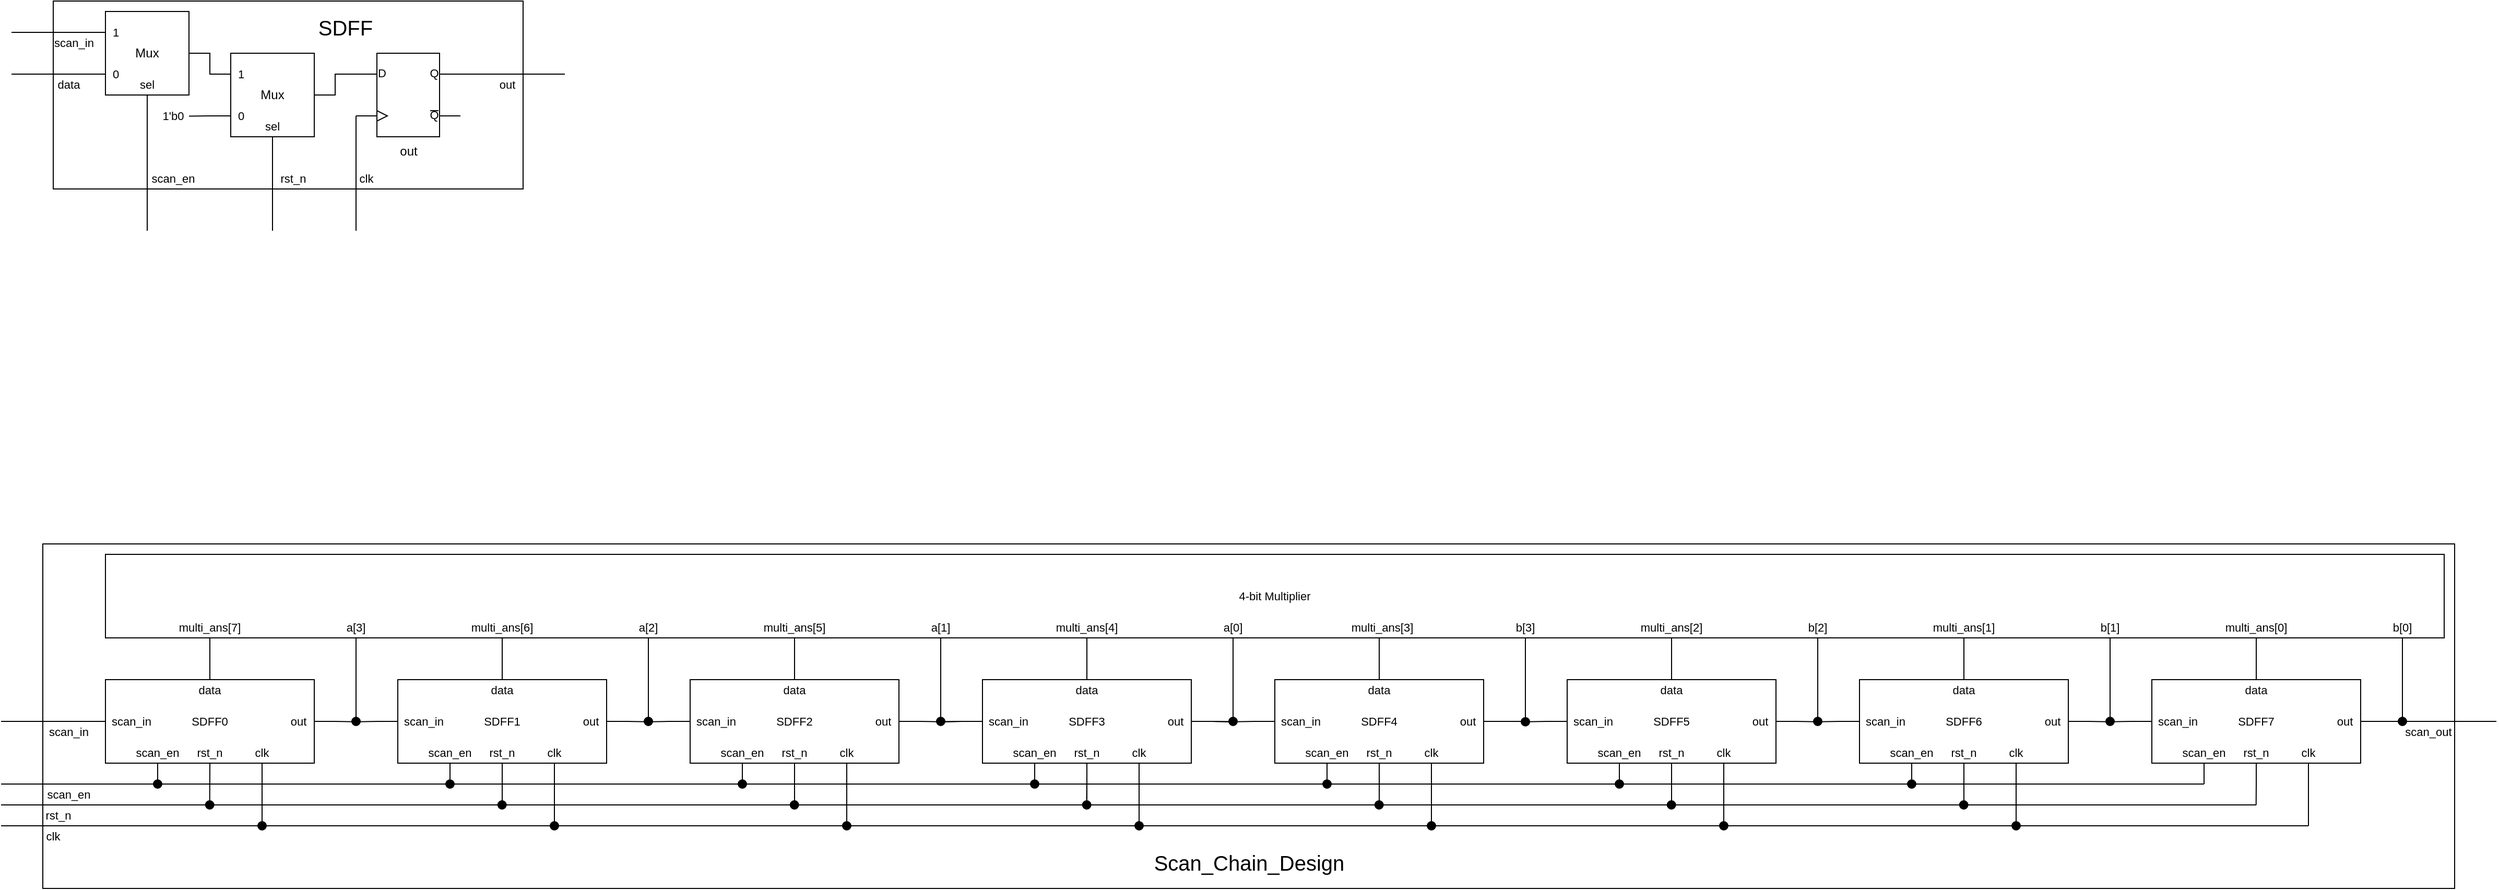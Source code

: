 <mxfile version="22.0.2" type="device">
  <diagram name="第 1 页" id="OQLpEzlvPSs_hWuqxs09">
    <mxGraphModel dx="3695" dy="1912" grid="1" gridSize="10" guides="1" tooltips="1" connect="1" arrows="1" fold="1" page="1" pageScale="1" pageWidth="827" pageHeight="1169" math="0" shadow="0">
      <root>
        <mxCell id="0" />
        <mxCell id="1" parent="0" />
        <mxCell id="w6Z8Z1i8Gmbg2FWMGVm6-1" value="" style="group" vertex="1" connectable="0" parent="1">
          <mxGeometry x="-10" y="150" width="530" height="220" as="geometry" />
        </mxCell>
        <mxCell id="o3Yc8qkeg8UniITqzB8i-28" value="" style="rounded=0;whiteSpace=wrap;html=1;fontFamily=Helvetica;fontSize=11;fontColor=default;" parent="w6Z8Z1i8Gmbg2FWMGVm6-1" vertex="1">
          <mxGeometry x="40" width="450" height="180" as="geometry" />
        </mxCell>
        <mxCell id="o3Yc8qkeg8UniITqzB8i-24" style="edgeStyle=orthogonalEdgeStyle;shape=connector;rounded=0;orthogonalLoop=1;jettySize=auto;html=1;exitX=1;exitY=0.25;exitDx=0;exitDy=0;exitPerimeter=0;labelBackgroundColor=default;strokeColor=default;align=center;verticalAlign=middle;fontFamily=Helvetica;fontSize=11;fontColor=default;endArrow=none;endFill=0;" parent="w6Z8Z1i8Gmbg2FWMGVm6-1" source="o3Yc8qkeg8UniITqzB8i-1" edge="1">
          <mxGeometry relative="1" as="geometry">
            <mxPoint x="530" y="70" as="targetPoint" />
          </mxGeometry>
        </mxCell>
        <mxCell id="o3Yc8qkeg8UniITqzB8i-1" value="out" style="verticalLabelPosition=bottom;shadow=0;dashed=0;align=center;html=1;verticalAlign=top;shape=mxgraph.electrical.logic_gates.d_type_flip-flop;" parent="w6Z8Z1i8Gmbg2FWMGVm6-1" vertex="1">
          <mxGeometry x="330" y="50" width="100" height="80" as="geometry" />
        </mxCell>
        <mxCell id="o3Yc8qkeg8UniITqzB8i-6" style="edgeStyle=orthogonalEdgeStyle;shape=connector;rounded=0;orthogonalLoop=1;jettySize=auto;html=1;exitX=0;exitY=0.75;exitDx=0;exitDy=0;labelBackgroundColor=default;strokeColor=default;align=center;verticalAlign=middle;fontFamily=Helvetica;fontSize=11;fontColor=default;endArrow=none;endFill=0;" parent="w6Z8Z1i8Gmbg2FWMGVm6-1" source="o3Yc8qkeg8UniITqzB8i-2" edge="1">
          <mxGeometry relative="1" as="geometry">
            <mxPoint x="170.0" y="110.216" as="targetPoint" />
          </mxGeometry>
        </mxCell>
        <mxCell id="o3Yc8qkeg8UniITqzB8i-14" style="edgeStyle=orthogonalEdgeStyle;shape=connector;rounded=0;orthogonalLoop=1;jettySize=auto;html=1;exitX=0.5;exitY=1;exitDx=0;exitDy=0;labelBackgroundColor=default;strokeColor=default;align=center;verticalAlign=middle;fontFamily=Helvetica;fontSize=11;fontColor=default;endArrow=none;endFill=0;" parent="w6Z8Z1i8Gmbg2FWMGVm6-1" source="o3Yc8qkeg8UniITqzB8i-2" edge="1">
          <mxGeometry relative="1" as="geometry">
            <mxPoint x="250" y="220" as="targetPoint" />
          </mxGeometry>
        </mxCell>
        <mxCell id="o3Yc8qkeg8UniITqzB8i-2" value="Mux" style="whiteSpace=wrap;html=1;aspect=fixed;" parent="w6Z8Z1i8Gmbg2FWMGVm6-1" vertex="1">
          <mxGeometry x="210" y="50" width="80" height="80" as="geometry" />
        </mxCell>
        <mxCell id="o3Yc8qkeg8UniITqzB8i-3" style="edgeStyle=orthogonalEdgeStyle;rounded=0;orthogonalLoop=1;jettySize=auto;html=1;exitX=1;exitY=0.5;exitDx=0;exitDy=0;entryX=0;entryY=0.25;entryDx=0;entryDy=0;entryPerimeter=0;endArrow=none;endFill=0;" parent="w6Z8Z1i8Gmbg2FWMGVm6-1" source="o3Yc8qkeg8UniITqzB8i-2" target="o3Yc8qkeg8UniITqzB8i-1" edge="1">
          <mxGeometry relative="1" as="geometry" />
        </mxCell>
        <mxCell id="o3Yc8qkeg8UniITqzB8i-5" style="edgeStyle=orthogonalEdgeStyle;shape=connector;rounded=0;orthogonalLoop=1;jettySize=auto;html=1;exitX=1;exitY=0.5;exitDx=0;exitDy=0;entryX=0;entryY=0.25;entryDx=0;entryDy=0;labelBackgroundColor=default;strokeColor=default;align=center;verticalAlign=middle;fontFamily=Helvetica;fontSize=11;fontColor=default;endArrow=none;endFill=0;" parent="w6Z8Z1i8Gmbg2FWMGVm6-1" source="o3Yc8qkeg8UniITqzB8i-4" target="o3Yc8qkeg8UniITqzB8i-2" edge="1">
          <mxGeometry relative="1" as="geometry" />
        </mxCell>
        <mxCell id="o3Yc8qkeg8UniITqzB8i-11" style="edgeStyle=orthogonalEdgeStyle;shape=connector;rounded=0;orthogonalLoop=1;jettySize=auto;html=1;exitX=0;exitY=0.25;exitDx=0;exitDy=0;labelBackgroundColor=default;strokeColor=default;align=center;verticalAlign=middle;fontFamily=Helvetica;fontSize=11;fontColor=default;endArrow=none;endFill=0;" parent="w6Z8Z1i8Gmbg2FWMGVm6-1" source="o3Yc8qkeg8UniITqzB8i-4" edge="1">
          <mxGeometry relative="1" as="geometry">
            <mxPoint y="30" as="targetPoint" />
          </mxGeometry>
        </mxCell>
        <mxCell id="o3Yc8qkeg8UniITqzB8i-12" style="edgeStyle=orthogonalEdgeStyle;shape=connector;rounded=0;orthogonalLoop=1;jettySize=auto;html=1;exitX=0;exitY=0.75;exitDx=0;exitDy=0;labelBackgroundColor=default;strokeColor=default;align=center;verticalAlign=middle;fontFamily=Helvetica;fontSize=11;fontColor=default;endArrow=none;endFill=0;" parent="w6Z8Z1i8Gmbg2FWMGVm6-1" source="o3Yc8qkeg8UniITqzB8i-4" edge="1">
          <mxGeometry relative="1" as="geometry">
            <mxPoint y="70" as="targetPoint" />
          </mxGeometry>
        </mxCell>
        <mxCell id="o3Yc8qkeg8UniITqzB8i-13" style="edgeStyle=orthogonalEdgeStyle;shape=connector;rounded=0;orthogonalLoop=1;jettySize=auto;html=1;exitX=0.5;exitY=1;exitDx=0;exitDy=0;labelBackgroundColor=default;strokeColor=default;align=center;verticalAlign=middle;fontFamily=Helvetica;fontSize=11;fontColor=default;endArrow=none;endFill=0;" parent="w6Z8Z1i8Gmbg2FWMGVm6-1" source="o3Yc8qkeg8UniITqzB8i-4" edge="1">
          <mxGeometry relative="1" as="geometry">
            <mxPoint x="130" y="220" as="targetPoint" />
          </mxGeometry>
        </mxCell>
        <mxCell id="o3Yc8qkeg8UniITqzB8i-4" value="Mux" style="whiteSpace=wrap;html=1;aspect=fixed;" parent="w6Z8Z1i8Gmbg2FWMGVm6-1" vertex="1">
          <mxGeometry x="90" y="10" width="80" height="80" as="geometry" />
        </mxCell>
        <mxCell id="o3Yc8qkeg8UniITqzB8i-7" value="1&#39;b0" style="text;html=1;strokeColor=none;fillColor=none;align=center;verticalAlign=middle;whiteSpace=wrap;rounded=0;fontSize=11;fontFamily=Helvetica;fontColor=default;" parent="w6Z8Z1i8Gmbg2FWMGVm6-1" vertex="1">
          <mxGeometry x="140" y="100" width="30" height="20" as="geometry" />
        </mxCell>
        <mxCell id="o3Yc8qkeg8UniITqzB8i-8" value="1" style="text;html=1;strokeColor=none;fillColor=none;align=center;verticalAlign=middle;whiteSpace=wrap;rounded=0;fontSize=11;fontFamily=Helvetica;fontColor=default;" parent="w6Z8Z1i8Gmbg2FWMGVm6-1" vertex="1">
          <mxGeometry x="210" y="60" width="20" height="20" as="geometry" />
        </mxCell>
        <mxCell id="o3Yc8qkeg8UniITqzB8i-9" value="rst_n" style="text;html=1;strokeColor=none;fillColor=none;align=center;verticalAlign=middle;whiteSpace=wrap;rounded=0;fontSize=11;fontFamily=Helvetica;fontColor=default;" parent="w6Z8Z1i8Gmbg2FWMGVm6-1" vertex="1">
          <mxGeometry x="250" y="160" width="40" height="20" as="geometry" />
        </mxCell>
        <mxCell id="o3Yc8qkeg8UniITqzB8i-10" value="0" style="text;html=1;strokeColor=none;fillColor=none;align=center;verticalAlign=middle;whiteSpace=wrap;rounded=0;fontSize=11;fontFamily=Helvetica;fontColor=default;" parent="w6Z8Z1i8Gmbg2FWMGVm6-1" vertex="1">
          <mxGeometry x="210" y="100" width="20" height="20" as="geometry" />
        </mxCell>
        <mxCell id="o3Yc8qkeg8UniITqzB8i-15" value="scan_en" style="text;html=1;strokeColor=none;fillColor=none;align=center;verticalAlign=middle;whiteSpace=wrap;rounded=0;fontSize=11;fontFamily=Helvetica;fontColor=default;" parent="w6Z8Z1i8Gmbg2FWMGVm6-1" vertex="1">
          <mxGeometry x="130" y="160" width="50" height="20" as="geometry" />
        </mxCell>
        <mxCell id="o3Yc8qkeg8UniITqzB8i-16" value="sel" style="text;html=1;strokeColor=none;fillColor=none;align=center;verticalAlign=middle;whiteSpace=wrap;rounded=0;fontSize=11;fontFamily=Helvetica;fontColor=default;" parent="w6Z8Z1i8Gmbg2FWMGVm6-1" vertex="1">
          <mxGeometry x="240" y="110" width="20" height="20" as="geometry" />
        </mxCell>
        <mxCell id="o3Yc8qkeg8UniITqzB8i-20" value="sel" style="text;html=1;strokeColor=none;fillColor=none;align=center;verticalAlign=middle;whiteSpace=wrap;rounded=0;fontSize=11;fontFamily=Helvetica;fontColor=default;" parent="w6Z8Z1i8Gmbg2FWMGVm6-1" vertex="1">
          <mxGeometry x="120" y="70" width="20" height="20" as="geometry" />
        </mxCell>
        <mxCell id="o3Yc8qkeg8UniITqzB8i-21" value="0" style="text;html=1;strokeColor=none;fillColor=none;align=center;verticalAlign=middle;whiteSpace=wrap;rounded=0;fontSize=11;fontFamily=Helvetica;fontColor=default;" parent="w6Z8Z1i8Gmbg2FWMGVm6-1" vertex="1">
          <mxGeometry x="90" y="60" width="20" height="20" as="geometry" />
        </mxCell>
        <mxCell id="o3Yc8qkeg8UniITqzB8i-22" value="1" style="text;html=1;strokeColor=none;fillColor=none;align=center;verticalAlign=middle;whiteSpace=wrap;rounded=0;fontSize=11;fontFamily=Helvetica;fontColor=default;" parent="w6Z8Z1i8Gmbg2FWMGVm6-1" vertex="1">
          <mxGeometry x="90" y="20" width="20" height="20" as="geometry" />
        </mxCell>
        <mxCell id="o3Yc8qkeg8UniITqzB8i-23" value="scan_in" style="text;html=1;strokeColor=none;fillColor=none;align=center;verticalAlign=middle;whiteSpace=wrap;rounded=0;fontSize=11;fontFamily=Helvetica;fontColor=default;" parent="w6Z8Z1i8Gmbg2FWMGVm6-1" vertex="1">
          <mxGeometry x="40" y="30" width="40" height="20" as="geometry" />
        </mxCell>
        <mxCell id="o3Yc8qkeg8UniITqzB8i-27" value="out" style="text;html=1;strokeColor=none;fillColor=none;align=center;verticalAlign=middle;whiteSpace=wrap;rounded=0;fontSize=11;fontFamily=Helvetica;fontColor=default;" parent="w6Z8Z1i8Gmbg2FWMGVm6-1" vertex="1">
          <mxGeometry x="460" y="70" width="30" height="20" as="geometry" />
        </mxCell>
        <mxCell id="o3Yc8qkeg8UniITqzB8i-29" value="&lt;font style=&quot;font-size: 20px;&quot;&gt;SDFF&lt;/font&gt;" style="text;html=1;strokeColor=none;fillColor=none;align=center;verticalAlign=middle;whiteSpace=wrap;rounded=0;fontSize=11;fontFamily=Helvetica;fontColor=default;" parent="w6Z8Z1i8Gmbg2FWMGVm6-1" vertex="1">
          <mxGeometry x="290" y="10" width="60" height="30" as="geometry" />
        </mxCell>
        <mxCell id="o3Yc8qkeg8UniITqzB8i-30" value="" style="endArrow=none;html=1;rounded=0;labelBackgroundColor=default;strokeColor=default;align=center;verticalAlign=middle;fontFamily=Helvetica;fontSize=11;fontColor=default;shape=connector;" parent="w6Z8Z1i8Gmbg2FWMGVm6-1" edge="1">
          <mxGeometry width="50" height="50" relative="1" as="geometry">
            <mxPoint x="330" y="220" as="sourcePoint" />
            <mxPoint x="330" y="110" as="targetPoint" />
          </mxGeometry>
        </mxCell>
        <mxCell id="o3Yc8qkeg8UniITqzB8i-31" value="clk" style="text;html=1;strokeColor=none;fillColor=none;align=center;verticalAlign=middle;whiteSpace=wrap;rounded=0;fontSize=11;fontFamily=Helvetica;fontColor=default;" parent="w6Z8Z1i8Gmbg2FWMGVm6-1" vertex="1">
          <mxGeometry x="330" y="160" width="20" height="20" as="geometry" />
        </mxCell>
        <mxCell id="o3Yc8qkeg8UniITqzB8i-240" value="data" style="text;html=1;strokeColor=none;fillColor=none;align=center;verticalAlign=middle;whiteSpace=wrap;rounded=0;fontSize=11;fontFamily=Helvetica;fontColor=default;" parent="w6Z8Z1i8Gmbg2FWMGVm6-1" vertex="1">
          <mxGeometry x="40" y="70" width="30" height="20" as="geometry" />
        </mxCell>
        <mxCell id="w6Z8Z1i8Gmbg2FWMGVm6-2" value="" style="group" vertex="1" connectable="0" parent="1">
          <mxGeometry x="-20" y="670" width="2350" height="330" as="geometry" />
        </mxCell>
        <mxCell id="m9aQf6QnTATVmsah91Tq-21" value="" style="rounded=0;whiteSpace=wrap;html=1;" parent="w6Z8Z1i8Gmbg2FWMGVm6-2" vertex="1">
          <mxGeometry x="40" width="2310" height="330" as="geometry" />
        </mxCell>
        <mxCell id="o3Yc8qkeg8UniITqzB8i-48" value="" style="group" parent="w6Z8Z1i8Gmbg2FWMGVm6-2" vertex="1" connectable="0">
          <mxGeometry x="340.0" y="130" width="280" height="145" as="geometry" />
        </mxCell>
        <mxCell id="o3Yc8qkeg8UniITqzB8i-38" style="edgeStyle=orthogonalEdgeStyle;shape=connector;rounded=0;orthogonalLoop=1;jettySize=auto;html=1;exitX=0.5;exitY=1;exitDx=0;exitDy=0;labelBackgroundColor=default;strokeColor=default;align=center;verticalAlign=middle;fontFamily=Helvetica;fontSize=11;fontColor=default;endArrow=none;endFill=0;" parent="o3Yc8qkeg8UniITqzB8i-48" source="o3Yc8qkeg8UniITqzB8i-37" edge="1">
          <mxGeometry relative="1" as="geometry">
            <mxPoint x="140.0" y="120" as="targetPoint" />
          </mxGeometry>
        </mxCell>
        <mxCell id="o3Yc8qkeg8UniITqzB8i-39" style="edgeStyle=orthogonalEdgeStyle;shape=connector;rounded=0;orthogonalLoop=1;jettySize=auto;html=1;exitX=0.25;exitY=1;exitDx=0;exitDy=0;labelBackgroundColor=default;strokeColor=default;align=center;verticalAlign=middle;fontFamily=Helvetica;fontSize=11;fontColor=default;endArrow=none;endFill=0;" parent="o3Yc8qkeg8UniITqzB8i-48" source="o3Yc8qkeg8UniITqzB8i-37" target="o3Yc8qkeg8UniITqzB8i-351" edge="1">
          <mxGeometry relative="1" as="geometry">
            <mxPoint x="90.0" y="100" as="targetPoint" />
          </mxGeometry>
        </mxCell>
        <mxCell id="o3Yc8qkeg8UniITqzB8i-40" style="edgeStyle=orthogonalEdgeStyle;shape=connector;rounded=0;orthogonalLoop=1;jettySize=auto;html=1;exitX=0.75;exitY=1;exitDx=0;exitDy=0;labelBackgroundColor=default;strokeColor=default;align=center;verticalAlign=middle;fontFamily=Helvetica;fontSize=11;fontColor=default;endArrow=none;endFill=0;" parent="o3Yc8qkeg8UniITqzB8i-48" source="o3Yc8qkeg8UniITqzB8i-37" edge="1">
          <mxGeometry relative="1" as="geometry">
            <mxPoint x="190.0" y="140" as="targetPoint" />
          </mxGeometry>
        </mxCell>
        <mxCell id="o3Yc8qkeg8UniITqzB8i-44" style="edgeStyle=orthogonalEdgeStyle;shape=connector;rounded=0;orthogonalLoop=1;jettySize=auto;html=1;exitX=0;exitY=0.5;exitDx=0;exitDy=0;labelBackgroundColor=default;strokeColor=default;align=center;verticalAlign=middle;fontFamily=Helvetica;fontSize=11;fontColor=default;endArrow=none;endFill=0;" parent="o3Yc8qkeg8UniITqzB8i-48" source="o3Yc8qkeg8UniITqzB8i-37" edge="1">
          <mxGeometry relative="1" as="geometry">
            <mxPoint y="40.333" as="targetPoint" />
          </mxGeometry>
        </mxCell>
        <mxCell id="o3Yc8qkeg8UniITqzB8i-45" style="edgeStyle=orthogonalEdgeStyle;shape=connector;rounded=0;orthogonalLoop=1;jettySize=auto;html=1;exitX=1;exitY=0.5;exitDx=0;exitDy=0;labelBackgroundColor=default;strokeColor=default;align=center;verticalAlign=middle;fontFamily=Helvetica;fontSize=11;fontColor=default;endArrow=none;endFill=0;" parent="o3Yc8qkeg8UniITqzB8i-48" source="o3Yc8qkeg8UniITqzB8i-37" edge="1">
          <mxGeometry relative="1" as="geometry">
            <mxPoint x="280" y="40.333" as="targetPoint" />
          </mxGeometry>
        </mxCell>
        <mxCell id="o3Yc8qkeg8UniITqzB8i-243" style="edgeStyle=orthogonalEdgeStyle;shape=connector;rounded=0;orthogonalLoop=1;jettySize=auto;html=1;exitX=0.5;exitY=0;exitDx=0;exitDy=0;labelBackgroundColor=default;strokeColor=default;align=center;verticalAlign=middle;fontFamily=Helvetica;fontSize=11;fontColor=default;endArrow=none;endFill=0;" parent="o3Yc8qkeg8UniITqzB8i-48" source="o3Yc8qkeg8UniITqzB8i-37" edge="1">
          <mxGeometry relative="1" as="geometry">
            <mxPoint x="140.0" y="-40" as="targetPoint" />
          </mxGeometry>
        </mxCell>
        <mxCell id="o3Yc8qkeg8UniITqzB8i-37" value="SDFF1" style="rounded=0;whiteSpace=wrap;html=1;fontFamily=Helvetica;fontSize=11;fontColor=default;" parent="o3Yc8qkeg8UniITqzB8i-48" vertex="1">
          <mxGeometry x="40.0" width="200" height="80" as="geometry" />
        </mxCell>
        <mxCell id="o3Yc8qkeg8UniITqzB8i-41" value="scan_en" style="text;html=1;strokeColor=none;fillColor=none;align=center;verticalAlign=middle;whiteSpace=wrap;rounded=0;fontSize=11;fontFamily=Helvetica;fontColor=default;" parent="o3Yc8qkeg8UniITqzB8i-48" vertex="1">
          <mxGeometry x="60.0" y="60" width="60" height="20" as="geometry" />
        </mxCell>
        <mxCell id="o3Yc8qkeg8UniITqzB8i-42" value="rst_n" style="text;html=1;strokeColor=none;fillColor=none;align=center;verticalAlign=middle;whiteSpace=wrap;rounded=0;fontSize=11;fontFamily=Helvetica;fontColor=default;" parent="o3Yc8qkeg8UniITqzB8i-48" vertex="1">
          <mxGeometry x="120.0" y="60" width="40" height="20" as="geometry" />
        </mxCell>
        <mxCell id="o3Yc8qkeg8UniITqzB8i-43" value="clk" style="text;html=1;strokeColor=none;fillColor=none;align=center;verticalAlign=middle;whiteSpace=wrap;rounded=0;fontSize=11;fontFamily=Helvetica;fontColor=default;" parent="o3Yc8qkeg8UniITqzB8i-48" vertex="1">
          <mxGeometry x="180.0" y="60" width="20" height="20" as="geometry" />
        </mxCell>
        <mxCell id="o3Yc8qkeg8UniITqzB8i-46" value="scan_in" style="text;html=1;strokeColor=none;fillColor=none;align=center;verticalAlign=middle;whiteSpace=wrap;rounded=0;fontSize=11;fontFamily=Helvetica;fontColor=default;" parent="o3Yc8qkeg8UniITqzB8i-48" vertex="1">
          <mxGeometry x="40.0" y="30" width="50" height="20" as="geometry" />
        </mxCell>
        <mxCell id="o3Yc8qkeg8UniITqzB8i-47" value="out" style="text;html=1;strokeColor=none;fillColor=none;align=center;verticalAlign=middle;whiteSpace=wrap;rounded=0;fontSize=11;fontFamily=Helvetica;fontColor=default;" parent="o3Yc8qkeg8UniITqzB8i-48" vertex="1">
          <mxGeometry x="210.0" y="30" width="30" height="20" as="geometry" />
        </mxCell>
        <mxCell id="o3Yc8qkeg8UniITqzB8i-250" value="data" style="text;html=1;strokeColor=none;fillColor=none;align=center;verticalAlign=middle;whiteSpace=wrap;rounded=0;fontSize=11;fontFamily=Helvetica;fontColor=default;" parent="o3Yc8qkeg8UniITqzB8i-48" vertex="1">
          <mxGeometry x="125.0" width="30" height="20" as="geometry" />
        </mxCell>
        <mxCell id="o3Yc8qkeg8UniITqzB8i-351" value="" style="verticalLabelPosition=bottom;shadow=0;dashed=0;align=center;html=1;verticalAlign=top;shape=mxgraph.electrical.logic_gates.inverting_contact;strokeColor=default;fontFamily=Helvetica;fontSize=11;fontColor=default;fillColor=#000000;" parent="o3Yc8qkeg8UniITqzB8i-48" vertex="1">
          <mxGeometry x="85.0" y="95" width="10" height="10" as="geometry" />
        </mxCell>
        <mxCell id="o3Yc8qkeg8UniITqzB8i-352" value="" style="verticalLabelPosition=bottom;shadow=0;dashed=0;align=center;html=1;verticalAlign=top;shape=mxgraph.electrical.logic_gates.inverting_contact;strokeColor=default;fontFamily=Helvetica;fontSize=11;fontColor=default;fillColor=#000000;" parent="o3Yc8qkeg8UniITqzB8i-48" vertex="1">
          <mxGeometry x="134.857" y="115" width="10" height="10" as="geometry" />
        </mxCell>
        <mxCell id="o3Yc8qkeg8UniITqzB8i-353" value="" style="verticalLabelPosition=bottom;shadow=0;dashed=0;align=center;html=1;verticalAlign=top;shape=mxgraph.electrical.logic_gates.inverting_contact;strokeColor=default;fontFamily=Helvetica;fontSize=11;fontColor=default;fillColor=#000000;" parent="o3Yc8qkeg8UniITqzB8i-48" vertex="1">
          <mxGeometry x="185.0" y="135" width="10" height="10" as="geometry" />
        </mxCell>
        <mxCell id="o3Yc8qkeg8UniITqzB8i-66" value="" style="group" parent="w6Z8Z1i8Gmbg2FWMGVm6-2" vertex="1" connectable="0">
          <mxGeometry x="60.0" y="130" width="280" height="145" as="geometry" />
        </mxCell>
        <mxCell id="o3Yc8qkeg8UniITqzB8i-67" style="edgeStyle=orthogonalEdgeStyle;shape=connector;rounded=0;orthogonalLoop=1;jettySize=auto;html=1;exitX=0.5;exitY=1;exitDx=0;exitDy=0;labelBackgroundColor=default;strokeColor=default;align=center;verticalAlign=middle;fontFamily=Helvetica;fontSize=11;fontColor=default;endArrow=none;endFill=0;entryX=0.9;entryY=0.5;entryDx=0;entryDy=0;entryPerimeter=0;" parent="o3Yc8qkeg8UniITqzB8i-66" source="o3Yc8qkeg8UniITqzB8i-72" target="o3Yc8qkeg8UniITqzB8i-349" edge="1">
          <mxGeometry relative="1" as="geometry">
            <mxPoint x="139.857" y="120" as="targetPoint" />
          </mxGeometry>
        </mxCell>
        <mxCell id="o3Yc8qkeg8UniITqzB8i-68" style="edgeStyle=orthogonalEdgeStyle;shape=connector;rounded=0;orthogonalLoop=1;jettySize=auto;html=1;exitX=0.25;exitY=1;exitDx=0;exitDy=0;labelBackgroundColor=default;strokeColor=default;align=center;verticalAlign=middle;fontFamily=Helvetica;fontSize=11;fontColor=default;endArrow=none;endFill=0;" parent="o3Yc8qkeg8UniITqzB8i-66" source="o3Yc8qkeg8UniITqzB8i-72" target="o3Yc8qkeg8UniITqzB8i-348" edge="1">
          <mxGeometry relative="1" as="geometry">
            <mxPoint x="90.0" y="100" as="targetPoint" />
          </mxGeometry>
        </mxCell>
        <mxCell id="o3Yc8qkeg8UniITqzB8i-69" style="edgeStyle=orthogonalEdgeStyle;shape=connector;rounded=0;orthogonalLoop=1;jettySize=auto;html=1;exitX=0.75;exitY=1;exitDx=0;exitDy=0;labelBackgroundColor=default;strokeColor=default;align=center;verticalAlign=middle;fontFamily=Helvetica;fontSize=11;fontColor=default;endArrow=none;endFill=0;entryX=0.9;entryY=0.5;entryDx=0;entryDy=0;entryPerimeter=0;" parent="o3Yc8qkeg8UniITqzB8i-66" source="o3Yc8qkeg8UniITqzB8i-72" target="o3Yc8qkeg8UniITqzB8i-350" edge="1">
          <mxGeometry relative="1" as="geometry">
            <mxPoint x="190.0" y="140" as="targetPoint" />
          </mxGeometry>
        </mxCell>
        <mxCell id="o3Yc8qkeg8UniITqzB8i-70" style="edgeStyle=orthogonalEdgeStyle;shape=connector;rounded=0;orthogonalLoop=1;jettySize=auto;html=1;exitX=0;exitY=0.5;exitDx=0;exitDy=0;labelBackgroundColor=default;strokeColor=default;align=center;verticalAlign=middle;fontFamily=Helvetica;fontSize=11;fontColor=default;endArrow=none;endFill=0;" parent="o3Yc8qkeg8UniITqzB8i-66" source="o3Yc8qkeg8UniITqzB8i-72" edge="1">
          <mxGeometry relative="1" as="geometry">
            <mxPoint x="-60.0" y="40" as="targetPoint" />
          </mxGeometry>
        </mxCell>
        <mxCell id="o3Yc8qkeg8UniITqzB8i-71" style="edgeStyle=orthogonalEdgeStyle;shape=connector;rounded=0;orthogonalLoop=1;jettySize=auto;html=1;exitX=1;exitY=0.5;exitDx=0;exitDy=0;labelBackgroundColor=default;strokeColor=default;align=center;verticalAlign=middle;fontFamily=Helvetica;fontSize=11;fontColor=default;endArrow=none;endFill=0;" parent="o3Yc8qkeg8UniITqzB8i-66" source="o3Yc8qkeg8UniITqzB8i-72" edge="1">
          <mxGeometry relative="1" as="geometry">
            <mxPoint x="280" y="40.333" as="targetPoint" />
          </mxGeometry>
        </mxCell>
        <mxCell id="o3Yc8qkeg8UniITqzB8i-242" style="edgeStyle=orthogonalEdgeStyle;shape=connector;rounded=0;orthogonalLoop=1;jettySize=auto;html=1;exitX=0.5;exitY=0;exitDx=0;exitDy=0;labelBackgroundColor=default;strokeColor=default;align=center;verticalAlign=middle;fontFamily=Helvetica;fontSize=11;fontColor=default;endArrow=none;endFill=0;" parent="o3Yc8qkeg8UniITqzB8i-66" source="o3Yc8qkeg8UniITqzB8i-72" edge="1">
          <mxGeometry relative="1" as="geometry">
            <mxPoint x="140.0" y="-40" as="targetPoint" />
          </mxGeometry>
        </mxCell>
        <mxCell id="o3Yc8qkeg8UniITqzB8i-72" value="SDFF0" style="rounded=0;whiteSpace=wrap;html=1;fontFamily=Helvetica;fontSize=11;fontColor=default;" parent="o3Yc8qkeg8UniITqzB8i-66" vertex="1">
          <mxGeometry x="40.0" width="200" height="80" as="geometry" />
        </mxCell>
        <mxCell id="o3Yc8qkeg8UniITqzB8i-73" value="scan_en" style="text;html=1;strokeColor=none;fillColor=none;align=center;verticalAlign=middle;whiteSpace=wrap;rounded=0;fontSize=11;fontFamily=Helvetica;fontColor=default;" parent="o3Yc8qkeg8UniITqzB8i-66" vertex="1">
          <mxGeometry x="60.0" y="60" width="60" height="20" as="geometry" />
        </mxCell>
        <mxCell id="o3Yc8qkeg8UniITqzB8i-74" value="rst_n" style="text;html=1;strokeColor=none;fillColor=none;align=center;verticalAlign=middle;whiteSpace=wrap;rounded=0;fontSize=11;fontFamily=Helvetica;fontColor=default;" parent="o3Yc8qkeg8UniITqzB8i-66" vertex="1">
          <mxGeometry x="120.0" y="60" width="40" height="20" as="geometry" />
        </mxCell>
        <mxCell id="o3Yc8qkeg8UniITqzB8i-75" value="clk" style="text;html=1;strokeColor=none;fillColor=none;align=center;verticalAlign=middle;whiteSpace=wrap;rounded=0;fontSize=11;fontFamily=Helvetica;fontColor=default;" parent="o3Yc8qkeg8UniITqzB8i-66" vertex="1">
          <mxGeometry x="180.0" y="60" width="20" height="20" as="geometry" />
        </mxCell>
        <mxCell id="o3Yc8qkeg8UniITqzB8i-76" value="scan_in" style="text;html=1;strokeColor=none;fillColor=none;align=center;verticalAlign=middle;whiteSpace=wrap;rounded=0;fontSize=11;fontFamily=Helvetica;fontColor=default;" parent="o3Yc8qkeg8UniITqzB8i-66" vertex="1">
          <mxGeometry x="40.0" y="30" width="50" height="20" as="geometry" />
        </mxCell>
        <mxCell id="o3Yc8qkeg8UniITqzB8i-77" value="out" style="text;html=1;strokeColor=none;fillColor=none;align=center;verticalAlign=middle;whiteSpace=wrap;rounded=0;fontSize=11;fontFamily=Helvetica;fontColor=default;" parent="o3Yc8qkeg8UniITqzB8i-66" vertex="1">
          <mxGeometry x="210.0" y="30" width="30" height="20" as="geometry" />
        </mxCell>
        <mxCell id="o3Yc8qkeg8UniITqzB8i-241" value="data" style="text;html=1;strokeColor=none;fillColor=none;align=center;verticalAlign=middle;whiteSpace=wrap;rounded=0;fontSize=11;fontFamily=Helvetica;fontColor=default;" parent="o3Yc8qkeg8UniITqzB8i-66" vertex="1">
          <mxGeometry x="125.0" width="30" height="20" as="geometry" />
        </mxCell>
        <mxCell id="o3Yc8qkeg8UniITqzB8i-348" value="" style="verticalLabelPosition=bottom;shadow=0;dashed=0;align=center;html=1;verticalAlign=top;shape=mxgraph.electrical.logic_gates.inverting_contact;strokeColor=default;fontFamily=Helvetica;fontSize=11;fontColor=default;fillColor=#000000;" parent="o3Yc8qkeg8UniITqzB8i-66" vertex="1">
          <mxGeometry x="85.0" y="95" width="10" height="10" as="geometry" />
        </mxCell>
        <mxCell id="o3Yc8qkeg8UniITqzB8i-349" value="" style="verticalLabelPosition=bottom;shadow=0;dashed=0;align=center;html=1;verticalAlign=top;shape=mxgraph.electrical.logic_gates.inverting_contact;strokeColor=default;fontFamily=Helvetica;fontSize=11;fontColor=default;fillColor=#000000;rotation=-90;" parent="o3Yc8qkeg8UniITqzB8i-66" vertex="1">
          <mxGeometry x="134.857" y="115" width="10" height="10" as="geometry" />
        </mxCell>
        <mxCell id="o3Yc8qkeg8UniITqzB8i-350" value="" style="verticalLabelPosition=bottom;shadow=0;dashed=0;align=center;html=1;verticalAlign=top;shape=mxgraph.electrical.logic_gates.inverting_contact;strokeColor=default;fontFamily=Helvetica;fontSize=11;fontColor=default;fillColor=#000000;rotation=-90;" parent="o3Yc8qkeg8UniITqzB8i-66" vertex="1">
          <mxGeometry x="185.0" y="135" width="10" height="10" as="geometry" />
        </mxCell>
        <mxCell id="m9aQf6QnTATVmsah91Tq-18" value="scan_en" style="text;html=1;strokeColor=none;fillColor=none;align=center;verticalAlign=middle;whiteSpace=wrap;rounded=0;fontSize=11;fontFamily=Helvetica;fontColor=default;" parent="o3Yc8qkeg8UniITqzB8i-66" vertex="1">
          <mxGeometry x="-20" y="100" width="50" height="20" as="geometry" />
        </mxCell>
        <mxCell id="o3Yc8qkeg8UniITqzB8i-166" value="" style="group" parent="w6Z8Z1i8Gmbg2FWMGVm6-2" vertex="1" connectable="0">
          <mxGeometry x="900.0" y="130" width="280" height="120" as="geometry" />
        </mxCell>
        <mxCell id="o3Yc8qkeg8UniITqzB8i-167" style="edgeStyle=orthogonalEdgeStyle;shape=connector;rounded=0;orthogonalLoop=1;jettySize=auto;html=1;exitX=0.5;exitY=1;exitDx=0;exitDy=0;labelBackgroundColor=default;strokeColor=default;align=center;verticalAlign=middle;fontFamily=Helvetica;fontSize=11;fontColor=default;endArrow=none;endFill=0;" parent="o3Yc8qkeg8UniITqzB8i-166" source="o3Yc8qkeg8UniITqzB8i-172" edge="1">
          <mxGeometry relative="1" as="geometry">
            <mxPoint x="139.857" y="120" as="targetPoint" />
          </mxGeometry>
        </mxCell>
        <mxCell id="o3Yc8qkeg8UniITqzB8i-168" style="edgeStyle=orthogonalEdgeStyle;shape=connector;rounded=0;orthogonalLoop=1;jettySize=auto;html=1;exitX=0.25;exitY=1;exitDx=0;exitDy=0;labelBackgroundColor=default;strokeColor=default;align=center;verticalAlign=middle;fontFamily=Helvetica;fontSize=11;fontColor=default;endArrow=none;endFill=0;" parent="o3Yc8qkeg8UniITqzB8i-166" source="o3Yc8qkeg8UniITqzB8i-172" edge="1">
          <mxGeometry relative="1" as="geometry">
            <mxPoint x="90.0" y="100" as="targetPoint" />
          </mxGeometry>
        </mxCell>
        <mxCell id="o3Yc8qkeg8UniITqzB8i-169" style="edgeStyle=orthogonalEdgeStyle;shape=connector;rounded=0;orthogonalLoop=1;jettySize=auto;html=1;exitX=0.75;exitY=1;exitDx=0;exitDy=0;labelBackgroundColor=default;strokeColor=default;align=center;verticalAlign=middle;fontFamily=Helvetica;fontSize=11;fontColor=default;endArrow=none;endFill=0;" parent="o3Yc8qkeg8UniITqzB8i-166" source="o3Yc8qkeg8UniITqzB8i-172" edge="1">
          <mxGeometry relative="1" as="geometry">
            <mxPoint x="190.0" y="140" as="targetPoint" />
          </mxGeometry>
        </mxCell>
        <mxCell id="o3Yc8qkeg8UniITqzB8i-170" style="edgeStyle=orthogonalEdgeStyle;shape=connector;rounded=0;orthogonalLoop=1;jettySize=auto;html=1;exitX=0;exitY=0.5;exitDx=0;exitDy=0;labelBackgroundColor=default;strokeColor=default;align=center;verticalAlign=middle;fontFamily=Helvetica;fontSize=11;fontColor=default;endArrow=none;endFill=0;" parent="o3Yc8qkeg8UniITqzB8i-166" source="o3Yc8qkeg8UniITqzB8i-172" edge="1">
          <mxGeometry relative="1" as="geometry">
            <mxPoint y="40.333" as="targetPoint" />
          </mxGeometry>
        </mxCell>
        <mxCell id="o3Yc8qkeg8UniITqzB8i-171" style="edgeStyle=orthogonalEdgeStyle;shape=connector;rounded=0;orthogonalLoop=1;jettySize=auto;html=1;exitX=1;exitY=0.5;exitDx=0;exitDy=0;labelBackgroundColor=default;strokeColor=default;align=center;verticalAlign=middle;fontFamily=Helvetica;fontSize=11;fontColor=default;endArrow=none;endFill=0;" parent="o3Yc8qkeg8UniITqzB8i-166" source="o3Yc8qkeg8UniITqzB8i-172" edge="1">
          <mxGeometry relative="1" as="geometry">
            <mxPoint x="280" y="40.333" as="targetPoint" />
          </mxGeometry>
        </mxCell>
        <mxCell id="o3Yc8qkeg8UniITqzB8i-245" style="edgeStyle=orthogonalEdgeStyle;shape=connector;rounded=0;orthogonalLoop=1;jettySize=auto;html=1;exitX=0.5;exitY=0;exitDx=0;exitDy=0;labelBackgroundColor=default;strokeColor=default;align=center;verticalAlign=middle;fontFamily=Helvetica;fontSize=11;fontColor=default;endArrow=none;endFill=0;" parent="o3Yc8qkeg8UniITqzB8i-166" source="o3Yc8qkeg8UniITqzB8i-172" edge="1">
          <mxGeometry relative="1" as="geometry">
            <mxPoint x="140.0" y="-40" as="targetPoint" />
          </mxGeometry>
        </mxCell>
        <mxCell id="o3Yc8qkeg8UniITqzB8i-172" value="SDFF" style="rounded=0;whiteSpace=wrap;html=1;fontFamily=Helvetica;fontSize=11;fontColor=default;" parent="o3Yc8qkeg8UniITqzB8i-166" vertex="1">
          <mxGeometry x="40.0" width="200" height="80" as="geometry" />
        </mxCell>
        <mxCell id="o3Yc8qkeg8UniITqzB8i-173" value="scan_en" style="text;html=1;strokeColor=none;fillColor=none;align=center;verticalAlign=middle;whiteSpace=wrap;rounded=0;fontSize=11;fontFamily=Helvetica;fontColor=default;" parent="o3Yc8qkeg8UniITqzB8i-166" vertex="1">
          <mxGeometry x="60.0" y="60" width="60" height="20" as="geometry" />
        </mxCell>
        <mxCell id="o3Yc8qkeg8UniITqzB8i-174" value="rst_n" style="text;html=1;strokeColor=none;fillColor=none;align=center;verticalAlign=middle;whiteSpace=wrap;rounded=0;fontSize=11;fontFamily=Helvetica;fontColor=default;" parent="o3Yc8qkeg8UniITqzB8i-166" vertex="1">
          <mxGeometry x="120.0" y="60" width="40" height="20" as="geometry" />
        </mxCell>
        <mxCell id="o3Yc8qkeg8UniITqzB8i-175" value="clk" style="text;html=1;strokeColor=none;fillColor=none;align=center;verticalAlign=middle;whiteSpace=wrap;rounded=0;fontSize=11;fontFamily=Helvetica;fontColor=default;" parent="o3Yc8qkeg8UniITqzB8i-166" vertex="1">
          <mxGeometry x="180.0" y="60" width="20" height="20" as="geometry" />
        </mxCell>
        <mxCell id="o3Yc8qkeg8UniITqzB8i-176" value="scan_in" style="text;html=1;strokeColor=none;fillColor=none;align=center;verticalAlign=middle;whiteSpace=wrap;rounded=0;fontSize=11;fontFamily=Helvetica;fontColor=default;" parent="o3Yc8qkeg8UniITqzB8i-166" vertex="1">
          <mxGeometry x="40.0" y="30" width="50" height="20" as="geometry" />
        </mxCell>
        <mxCell id="o3Yc8qkeg8UniITqzB8i-177" value="out" style="text;html=1;strokeColor=none;fillColor=none;align=center;verticalAlign=middle;whiteSpace=wrap;rounded=0;fontSize=11;fontFamily=Helvetica;fontColor=default;" parent="o3Yc8qkeg8UniITqzB8i-166" vertex="1">
          <mxGeometry x="210.0" y="30" width="30" height="20" as="geometry" />
        </mxCell>
        <mxCell id="o3Yc8qkeg8UniITqzB8i-252" value="data" style="text;html=1;strokeColor=none;fillColor=none;align=center;verticalAlign=middle;whiteSpace=wrap;rounded=0;fontSize=11;fontFamily=Helvetica;fontColor=default;" parent="o3Yc8qkeg8UniITqzB8i-166" vertex="1">
          <mxGeometry x="125.0" width="30" height="20" as="geometry" />
        </mxCell>
        <mxCell id="o3Yc8qkeg8UniITqzB8i-178" value="" style="group" parent="w6Z8Z1i8Gmbg2FWMGVm6-2" vertex="1" connectable="0">
          <mxGeometry x="620.0" y="130" width="280" height="145" as="geometry" />
        </mxCell>
        <mxCell id="o3Yc8qkeg8UniITqzB8i-179" style="edgeStyle=orthogonalEdgeStyle;shape=connector;rounded=0;orthogonalLoop=1;jettySize=auto;html=1;exitX=0.5;exitY=1;exitDx=0;exitDy=0;labelBackgroundColor=default;strokeColor=default;align=center;verticalAlign=middle;fontFamily=Helvetica;fontSize=11;fontColor=default;endArrow=none;endFill=0;" parent="o3Yc8qkeg8UniITqzB8i-178" source="o3Yc8qkeg8UniITqzB8i-184" edge="1">
          <mxGeometry relative="1" as="geometry">
            <mxPoint x="140.0" y="120" as="targetPoint" />
          </mxGeometry>
        </mxCell>
        <mxCell id="o3Yc8qkeg8UniITqzB8i-180" style="edgeStyle=orthogonalEdgeStyle;shape=connector;rounded=0;orthogonalLoop=1;jettySize=auto;html=1;exitX=0.25;exitY=1;exitDx=0;exitDy=0;labelBackgroundColor=default;strokeColor=default;align=center;verticalAlign=middle;fontFamily=Helvetica;fontSize=11;fontColor=default;endArrow=none;endFill=0;" parent="o3Yc8qkeg8UniITqzB8i-178" source="o3Yc8qkeg8UniITqzB8i-184" target="o3Yc8qkeg8UniITqzB8i-354" edge="1">
          <mxGeometry relative="1" as="geometry">
            <mxPoint x="90.0" y="100" as="targetPoint" />
          </mxGeometry>
        </mxCell>
        <mxCell id="o3Yc8qkeg8UniITqzB8i-181" style="edgeStyle=orthogonalEdgeStyle;shape=connector;rounded=0;orthogonalLoop=1;jettySize=auto;html=1;exitX=0.75;exitY=1;exitDx=0;exitDy=0;labelBackgroundColor=default;strokeColor=default;align=center;verticalAlign=middle;fontFamily=Helvetica;fontSize=11;fontColor=default;endArrow=none;endFill=0;" parent="o3Yc8qkeg8UniITqzB8i-178" source="o3Yc8qkeg8UniITqzB8i-184" edge="1">
          <mxGeometry relative="1" as="geometry">
            <mxPoint x="190.0" y="140" as="targetPoint" />
          </mxGeometry>
        </mxCell>
        <mxCell id="o3Yc8qkeg8UniITqzB8i-182" style="edgeStyle=orthogonalEdgeStyle;shape=connector;rounded=0;orthogonalLoop=1;jettySize=auto;html=1;exitX=0;exitY=0.5;exitDx=0;exitDy=0;labelBackgroundColor=default;strokeColor=default;align=center;verticalAlign=middle;fontFamily=Helvetica;fontSize=11;fontColor=default;endArrow=none;endFill=0;" parent="o3Yc8qkeg8UniITqzB8i-178" source="o3Yc8qkeg8UniITqzB8i-184" edge="1">
          <mxGeometry relative="1" as="geometry">
            <mxPoint y="40.333" as="targetPoint" />
          </mxGeometry>
        </mxCell>
        <mxCell id="o3Yc8qkeg8UniITqzB8i-183" style="edgeStyle=orthogonalEdgeStyle;shape=connector;rounded=0;orthogonalLoop=1;jettySize=auto;html=1;exitX=1;exitY=0.5;exitDx=0;exitDy=0;labelBackgroundColor=default;strokeColor=default;align=center;verticalAlign=middle;fontFamily=Helvetica;fontSize=11;fontColor=default;endArrow=none;endFill=0;" parent="o3Yc8qkeg8UniITqzB8i-178" source="o3Yc8qkeg8UniITqzB8i-184" edge="1">
          <mxGeometry relative="1" as="geometry">
            <mxPoint x="280" y="40.333" as="targetPoint" />
          </mxGeometry>
        </mxCell>
        <mxCell id="o3Yc8qkeg8UniITqzB8i-244" style="edgeStyle=orthogonalEdgeStyle;shape=connector;rounded=0;orthogonalLoop=1;jettySize=auto;html=1;exitX=0.5;exitY=0;exitDx=0;exitDy=0;labelBackgroundColor=default;strokeColor=default;align=center;verticalAlign=middle;fontFamily=Helvetica;fontSize=11;fontColor=default;endArrow=none;endFill=0;" parent="o3Yc8qkeg8UniITqzB8i-178" source="o3Yc8qkeg8UniITqzB8i-184" edge="1">
          <mxGeometry relative="1" as="geometry">
            <mxPoint x="140.0" y="-40" as="targetPoint" />
          </mxGeometry>
        </mxCell>
        <mxCell id="o3Yc8qkeg8UniITqzB8i-184" value="SDFF2" style="rounded=0;whiteSpace=wrap;html=1;fontFamily=Helvetica;fontSize=11;fontColor=default;" parent="o3Yc8qkeg8UniITqzB8i-178" vertex="1">
          <mxGeometry x="40.0" width="200" height="80" as="geometry" />
        </mxCell>
        <mxCell id="o3Yc8qkeg8UniITqzB8i-185" value="scan_en" style="text;html=1;strokeColor=none;fillColor=none;align=center;verticalAlign=middle;whiteSpace=wrap;rounded=0;fontSize=11;fontFamily=Helvetica;fontColor=default;" parent="o3Yc8qkeg8UniITqzB8i-178" vertex="1">
          <mxGeometry x="60.0" y="60" width="60" height="20" as="geometry" />
        </mxCell>
        <mxCell id="o3Yc8qkeg8UniITqzB8i-186" value="rst_n" style="text;html=1;strokeColor=none;fillColor=none;align=center;verticalAlign=middle;whiteSpace=wrap;rounded=0;fontSize=11;fontFamily=Helvetica;fontColor=default;" parent="o3Yc8qkeg8UniITqzB8i-178" vertex="1">
          <mxGeometry x="120.0" y="60" width="40" height="20" as="geometry" />
        </mxCell>
        <mxCell id="o3Yc8qkeg8UniITqzB8i-187" value="clk" style="text;html=1;strokeColor=none;fillColor=none;align=center;verticalAlign=middle;whiteSpace=wrap;rounded=0;fontSize=11;fontFamily=Helvetica;fontColor=default;" parent="o3Yc8qkeg8UniITqzB8i-178" vertex="1">
          <mxGeometry x="180.0" y="60" width="20" height="20" as="geometry" />
        </mxCell>
        <mxCell id="o3Yc8qkeg8UniITqzB8i-188" value="scan_in" style="text;html=1;strokeColor=none;fillColor=none;align=center;verticalAlign=middle;whiteSpace=wrap;rounded=0;fontSize=11;fontFamily=Helvetica;fontColor=default;" parent="o3Yc8qkeg8UniITqzB8i-178" vertex="1">
          <mxGeometry x="40.0" y="30" width="50" height="20" as="geometry" />
        </mxCell>
        <mxCell id="o3Yc8qkeg8UniITqzB8i-189" value="out" style="text;html=1;strokeColor=none;fillColor=none;align=center;verticalAlign=middle;whiteSpace=wrap;rounded=0;fontSize=11;fontFamily=Helvetica;fontColor=default;" parent="o3Yc8qkeg8UniITqzB8i-178" vertex="1">
          <mxGeometry x="210.0" y="30" width="30" height="20" as="geometry" />
        </mxCell>
        <mxCell id="o3Yc8qkeg8UniITqzB8i-251" value="data" style="text;html=1;strokeColor=none;fillColor=none;align=center;verticalAlign=middle;whiteSpace=wrap;rounded=0;fontSize=11;fontFamily=Helvetica;fontColor=default;" parent="o3Yc8qkeg8UniITqzB8i-178" vertex="1">
          <mxGeometry x="125.0" width="30" height="20" as="geometry" />
        </mxCell>
        <mxCell id="o3Yc8qkeg8UniITqzB8i-354" value="" style="verticalLabelPosition=bottom;shadow=0;dashed=0;align=center;html=1;verticalAlign=top;shape=mxgraph.electrical.logic_gates.inverting_contact;strokeColor=default;fontFamily=Helvetica;fontSize=11;fontColor=default;fillColor=#000000;" parent="o3Yc8qkeg8UniITqzB8i-178" vertex="1">
          <mxGeometry x="85.0" y="95" width="10" height="10" as="geometry" />
        </mxCell>
        <mxCell id="o3Yc8qkeg8UniITqzB8i-355" value="" style="verticalLabelPosition=bottom;shadow=0;dashed=0;align=center;html=1;verticalAlign=top;shape=mxgraph.electrical.logic_gates.inverting_contact;strokeColor=default;fontFamily=Helvetica;fontSize=11;fontColor=default;fillColor=#000000;" parent="o3Yc8qkeg8UniITqzB8i-178" vertex="1">
          <mxGeometry x="134.857" y="115" width="10" height="10" as="geometry" />
        </mxCell>
        <mxCell id="o3Yc8qkeg8UniITqzB8i-356" value="" style="verticalLabelPosition=bottom;shadow=0;dashed=0;align=center;html=1;verticalAlign=top;shape=mxgraph.electrical.logic_gates.inverting_contact;strokeColor=default;fontFamily=Helvetica;fontSize=11;fontColor=default;fillColor=#000000;" parent="o3Yc8qkeg8UniITqzB8i-178" vertex="1">
          <mxGeometry x="185.0" y="135" width="10" height="10" as="geometry" />
        </mxCell>
        <mxCell id="o3Yc8qkeg8UniITqzB8i-190" value="" style="group" parent="w6Z8Z1i8Gmbg2FWMGVm6-2" vertex="1" connectable="0">
          <mxGeometry x="1460.0" y="130" width="280" height="145" as="geometry" />
        </mxCell>
        <mxCell id="o3Yc8qkeg8UniITqzB8i-191" style="edgeStyle=orthogonalEdgeStyle;shape=connector;rounded=0;orthogonalLoop=1;jettySize=auto;html=1;exitX=0.5;exitY=1;exitDx=0;exitDy=0;labelBackgroundColor=default;strokeColor=default;align=center;verticalAlign=middle;fontFamily=Helvetica;fontSize=11;fontColor=default;endArrow=none;endFill=0;" parent="o3Yc8qkeg8UniITqzB8i-190" source="o3Yc8qkeg8UniITqzB8i-196" edge="1">
          <mxGeometry relative="1" as="geometry">
            <mxPoint x="140.0" y="120" as="targetPoint" />
          </mxGeometry>
        </mxCell>
        <mxCell id="o3Yc8qkeg8UniITqzB8i-192" style="edgeStyle=orthogonalEdgeStyle;shape=connector;rounded=0;orthogonalLoop=1;jettySize=auto;html=1;exitX=0.25;exitY=1;exitDx=0;exitDy=0;labelBackgroundColor=default;strokeColor=default;align=center;verticalAlign=middle;fontFamily=Helvetica;fontSize=11;fontColor=default;endArrow=none;endFill=0;" parent="o3Yc8qkeg8UniITqzB8i-190" source="o3Yc8qkeg8UniITqzB8i-196" target="o3Yc8qkeg8UniITqzB8i-363" edge="1">
          <mxGeometry relative="1" as="geometry">
            <mxPoint x="90.0" y="100" as="targetPoint" />
          </mxGeometry>
        </mxCell>
        <mxCell id="o3Yc8qkeg8UniITqzB8i-193" style="edgeStyle=orthogonalEdgeStyle;shape=connector;rounded=0;orthogonalLoop=1;jettySize=auto;html=1;exitX=0.75;exitY=1;exitDx=0;exitDy=0;labelBackgroundColor=default;strokeColor=default;align=center;verticalAlign=middle;fontFamily=Helvetica;fontSize=11;fontColor=default;endArrow=none;endFill=0;" parent="o3Yc8qkeg8UniITqzB8i-190" source="o3Yc8qkeg8UniITqzB8i-196" edge="1">
          <mxGeometry relative="1" as="geometry">
            <mxPoint x="190.0" y="140" as="targetPoint" />
          </mxGeometry>
        </mxCell>
        <mxCell id="o3Yc8qkeg8UniITqzB8i-194" style="edgeStyle=orthogonalEdgeStyle;shape=connector;rounded=0;orthogonalLoop=1;jettySize=auto;html=1;exitX=0;exitY=0.5;exitDx=0;exitDy=0;labelBackgroundColor=default;strokeColor=default;align=center;verticalAlign=middle;fontFamily=Helvetica;fontSize=11;fontColor=default;endArrow=none;endFill=0;" parent="o3Yc8qkeg8UniITqzB8i-190" source="o3Yc8qkeg8UniITqzB8i-196" edge="1">
          <mxGeometry relative="1" as="geometry">
            <mxPoint y="40.333" as="targetPoint" />
          </mxGeometry>
        </mxCell>
        <mxCell id="o3Yc8qkeg8UniITqzB8i-195" style="edgeStyle=orthogonalEdgeStyle;shape=connector;rounded=0;orthogonalLoop=1;jettySize=auto;html=1;exitX=1;exitY=0.5;exitDx=0;exitDy=0;labelBackgroundColor=default;strokeColor=default;align=center;verticalAlign=middle;fontFamily=Helvetica;fontSize=11;fontColor=default;endArrow=none;endFill=0;" parent="o3Yc8qkeg8UniITqzB8i-190" source="o3Yc8qkeg8UniITqzB8i-196" edge="1">
          <mxGeometry relative="1" as="geometry">
            <mxPoint x="280" y="40.333" as="targetPoint" />
          </mxGeometry>
        </mxCell>
        <mxCell id="o3Yc8qkeg8UniITqzB8i-247" style="edgeStyle=orthogonalEdgeStyle;shape=connector;rounded=0;orthogonalLoop=1;jettySize=auto;html=1;exitX=0.5;exitY=0;exitDx=0;exitDy=0;labelBackgroundColor=default;strokeColor=default;align=center;verticalAlign=middle;fontFamily=Helvetica;fontSize=11;fontColor=default;endArrow=none;endFill=0;" parent="o3Yc8qkeg8UniITqzB8i-190" source="o3Yc8qkeg8UniITqzB8i-196" edge="1">
          <mxGeometry relative="1" as="geometry">
            <mxPoint x="140.0" y="-40" as="targetPoint" />
          </mxGeometry>
        </mxCell>
        <mxCell id="o3Yc8qkeg8UniITqzB8i-196" value="SDFF5" style="rounded=0;whiteSpace=wrap;html=1;fontFamily=Helvetica;fontSize=11;fontColor=default;" parent="o3Yc8qkeg8UniITqzB8i-190" vertex="1">
          <mxGeometry x="40.0" width="200" height="80" as="geometry" />
        </mxCell>
        <mxCell id="o3Yc8qkeg8UniITqzB8i-197" value="scan_en" style="text;html=1;strokeColor=none;fillColor=none;align=center;verticalAlign=middle;whiteSpace=wrap;rounded=0;fontSize=11;fontFamily=Helvetica;fontColor=default;" parent="o3Yc8qkeg8UniITqzB8i-190" vertex="1">
          <mxGeometry x="60.0" y="60" width="60" height="20" as="geometry" />
        </mxCell>
        <mxCell id="o3Yc8qkeg8UniITqzB8i-198" value="rst_n" style="text;html=1;strokeColor=none;fillColor=none;align=center;verticalAlign=middle;whiteSpace=wrap;rounded=0;fontSize=11;fontFamily=Helvetica;fontColor=default;" parent="o3Yc8qkeg8UniITqzB8i-190" vertex="1">
          <mxGeometry x="120.0" y="60" width="40" height="20" as="geometry" />
        </mxCell>
        <mxCell id="o3Yc8qkeg8UniITqzB8i-199" value="clk" style="text;html=1;strokeColor=none;fillColor=none;align=center;verticalAlign=middle;whiteSpace=wrap;rounded=0;fontSize=11;fontFamily=Helvetica;fontColor=default;" parent="o3Yc8qkeg8UniITqzB8i-190" vertex="1">
          <mxGeometry x="180.0" y="60" width="20" height="20" as="geometry" />
        </mxCell>
        <mxCell id="o3Yc8qkeg8UniITqzB8i-200" value="scan_in" style="text;html=1;strokeColor=none;fillColor=none;align=center;verticalAlign=middle;whiteSpace=wrap;rounded=0;fontSize=11;fontFamily=Helvetica;fontColor=default;" parent="o3Yc8qkeg8UniITqzB8i-190" vertex="1">
          <mxGeometry x="40.0" y="30" width="50" height="20" as="geometry" />
        </mxCell>
        <mxCell id="o3Yc8qkeg8UniITqzB8i-201" value="out" style="text;html=1;strokeColor=none;fillColor=none;align=center;verticalAlign=middle;whiteSpace=wrap;rounded=0;fontSize=11;fontFamily=Helvetica;fontColor=default;" parent="o3Yc8qkeg8UniITqzB8i-190" vertex="1">
          <mxGeometry x="210.0" y="30" width="30" height="20" as="geometry" />
        </mxCell>
        <mxCell id="o3Yc8qkeg8UniITqzB8i-254" value="data" style="text;html=1;strokeColor=none;fillColor=none;align=center;verticalAlign=middle;whiteSpace=wrap;rounded=0;fontSize=11;fontFamily=Helvetica;fontColor=default;" parent="o3Yc8qkeg8UniITqzB8i-190" vertex="1">
          <mxGeometry x="125.0" width="30" height="20" as="geometry" />
        </mxCell>
        <mxCell id="o3Yc8qkeg8UniITqzB8i-363" value="" style="verticalLabelPosition=bottom;shadow=0;dashed=0;align=center;html=1;verticalAlign=top;shape=mxgraph.electrical.logic_gates.inverting_contact;strokeColor=default;fontFamily=Helvetica;fontSize=11;fontColor=default;fillColor=#000000;" parent="o3Yc8qkeg8UniITqzB8i-190" vertex="1">
          <mxGeometry x="85.0" y="95" width="10" height="10" as="geometry" />
        </mxCell>
        <mxCell id="o3Yc8qkeg8UniITqzB8i-364" value="" style="verticalLabelPosition=bottom;shadow=0;dashed=0;align=center;html=1;verticalAlign=top;shape=mxgraph.electrical.logic_gates.inverting_contact;strokeColor=default;fontFamily=Helvetica;fontSize=11;fontColor=default;fillColor=#000000;" parent="o3Yc8qkeg8UniITqzB8i-190" vertex="1">
          <mxGeometry x="134.857" y="115" width="10" height="10" as="geometry" />
        </mxCell>
        <mxCell id="o3Yc8qkeg8UniITqzB8i-365" value="" style="verticalLabelPosition=bottom;shadow=0;dashed=0;align=center;html=1;verticalAlign=top;shape=mxgraph.electrical.logic_gates.inverting_contact;strokeColor=default;fontFamily=Helvetica;fontSize=11;fontColor=default;fillColor=#000000;" parent="o3Yc8qkeg8UniITqzB8i-190" vertex="1">
          <mxGeometry x="185.0" y="135" width="10" height="10" as="geometry" />
        </mxCell>
        <mxCell id="o3Yc8qkeg8UniITqzB8i-202" value="" style="group" parent="w6Z8Z1i8Gmbg2FWMGVm6-2" vertex="1" connectable="0">
          <mxGeometry x="1180.0" y="130" width="285.0" height="145" as="geometry" />
        </mxCell>
        <mxCell id="o3Yc8qkeg8UniITqzB8i-203" style="edgeStyle=orthogonalEdgeStyle;shape=connector;rounded=0;orthogonalLoop=1;jettySize=auto;html=1;exitX=0.5;exitY=1;exitDx=0;exitDy=0;labelBackgroundColor=default;strokeColor=default;align=center;verticalAlign=middle;fontFamily=Helvetica;fontSize=11;fontColor=default;endArrow=none;endFill=0;" parent="o3Yc8qkeg8UniITqzB8i-202" source="o3Yc8qkeg8UniITqzB8i-208" edge="1">
          <mxGeometry relative="1" as="geometry">
            <mxPoint x="140.0" y="120" as="targetPoint" />
          </mxGeometry>
        </mxCell>
        <mxCell id="o3Yc8qkeg8UniITqzB8i-204" style="edgeStyle=orthogonalEdgeStyle;shape=connector;rounded=0;orthogonalLoop=1;jettySize=auto;html=1;exitX=0.25;exitY=1;exitDx=0;exitDy=0;labelBackgroundColor=default;strokeColor=default;align=center;verticalAlign=middle;fontFamily=Helvetica;fontSize=11;fontColor=default;endArrow=none;endFill=0;" parent="o3Yc8qkeg8UniITqzB8i-202" source="o3Yc8qkeg8UniITqzB8i-208" target="o3Yc8qkeg8UniITqzB8i-360" edge="1">
          <mxGeometry relative="1" as="geometry">
            <mxPoint x="90.0" y="100" as="targetPoint" />
          </mxGeometry>
        </mxCell>
        <mxCell id="o3Yc8qkeg8UniITqzB8i-205" style="edgeStyle=orthogonalEdgeStyle;shape=connector;rounded=0;orthogonalLoop=1;jettySize=auto;html=1;exitX=0.75;exitY=1;exitDx=0;exitDy=0;labelBackgroundColor=default;strokeColor=default;align=center;verticalAlign=middle;fontFamily=Helvetica;fontSize=11;fontColor=default;endArrow=none;endFill=0;" parent="o3Yc8qkeg8UniITqzB8i-202" source="o3Yc8qkeg8UniITqzB8i-208" edge="1">
          <mxGeometry relative="1" as="geometry">
            <mxPoint x="190.0" y="140" as="targetPoint" />
          </mxGeometry>
        </mxCell>
        <mxCell id="o3Yc8qkeg8UniITqzB8i-206" style="edgeStyle=orthogonalEdgeStyle;shape=connector;rounded=0;orthogonalLoop=1;jettySize=auto;html=1;exitX=0;exitY=0.5;exitDx=0;exitDy=0;labelBackgroundColor=default;strokeColor=default;align=center;verticalAlign=middle;fontFamily=Helvetica;fontSize=11;fontColor=default;endArrow=none;endFill=0;" parent="o3Yc8qkeg8UniITqzB8i-202" source="o3Yc8qkeg8UniITqzB8i-208" edge="1">
          <mxGeometry relative="1" as="geometry">
            <mxPoint y="40.333" as="targetPoint" />
          </mxGeometry>
        </mxCell>
        <mxCell id="o3Yc8qkeg8UniITqzB8i-207" style="edgeStyle=orthogonalEdgeStyle;shape=connector;rounded=0;orthogonalLoop=1;jettySize=auto;html=1;exitX=1;exitY=0.5;exitDx=0;exitDy=0;labelBackgroundColor=default;strokeColor=default;align=center;verticalAlign=middle;fontFamily=Helvetica;fontSize=11;fontColor=default;endArrow=none;endFill=0;entryX=0.1;entryY=0.5;entryDx=0;entryDy=0;entryPerimeter=0;" parent="o3Yc8qkeg8UniITqzB8i-202" source="o3Yc8qkeg8UniITqzB8i-208" target="o3Yc8qkeg8UniITqzB8i-316" edge="1">
          <mxGeometry relative="1" as="geometry">
            <mxPoint x="280" y="40.333" as="targetPoint" />
          </mxGeometry>
        </mxCell>
        <mxCell id="o3Yc8qkeg8UniITqzB8i-246" style="edgeStyle=orthogonalEdgeStyle;shape=connector;rounded=0;orthogonalLoop=1;jettySize=auto;html=1;exitX=0.5;exitY=0;exitDx=0;exitDy=0;labelBackgroundColor=default;strokeColor=default;align=center;verticalAlign=middle;fontFamily=Helvetica;fontSize=11;fontColor=default;endArrow=none;endFill=0;" parent="o3Yc8qkeg8UniITqzB8i-202" source="o3Yc8qkeg8UniITqzB8i-208" edge="1">
          <mxGeometry relative="1" as="geometry">
            <mxPoint x="140.0" y="-40" as="targetPoint" />
          </mxGeometry>
        </mxCell>
        <mxCell id="o3Yc8qkeg8UniITqzB8i-208" value="SDFF4" style="rounded=0;whiteSpace=wrap;html=1;fontFamily=Helvetica;fontSize=11;fontColor=default;" parent="o3Yc8qkeg8UniITqzB8i-202" vertex="1">
          <mxGeometry x="40.0" width="200" height="80" as="geometry" />
        </mxCell>
        <mxCell id="o3Yc8qkeg8UniITqzB8i-209" value="scan_en" style="text;html=1;strokeColor=none;fillColor=none;align=center;verticalAlign=middle;whiteSpace=wrap;rounded=0;fontSize=11;fontFamily=Helvetica;fontColor=default;" parent="o3Yc8qkeg8UniITqzB8i-202" vertex="1">
          <mxGeometry x="60.0" y="60" width="60" height="20" as="geometry" />
        </mxCell>
        <mxCell id="o3Yc8qkeg8UniITqzB8i-210" value="rst_n" style="text;html=1;strokeColor=none;fillColor=none;align=center;verticalAlign=middle;whiteSpace=wrap;rounded=0;fontSize=11;fontFamily=Helvetica;fontColor=default;" parent="o3Yc8qkeg8UniITqzB8i-202" vertex="1">
          <mxGeometry x="120.0" y="60" width="40" height="20" as="geometry" />
        </mxCell>
        <mxCell id="o3Yc8qkeg8UniITqzB8i-211" value="clk" style="text;html=1;strokeColor=none;fillColor=none;align=center;verticalAlign=middle;whiteSpace=wrap;rounded=0;fontSize=11;fontFamily=Helvetica;fontColor=default;" parent="o3Yc8qkeg8UniITqzB8i-202" vertex="1">
          <mxGeometry x="180.0" y="60" width="20" height="20" as="geometry" />
        </mxCell>
        <mxCell id="o3Yc8qkeg8UniITqzB8i-212" value="scan_in" style="text;html=1;strokeColor=none;fillColor=none;align=center;verticalAlign=middle;whiteSpace=wrap;rounded=0;fontSize=11;fontFamily=Helvetica;fontColor=default;" parent="o3Yc8qkeg8UniITqzB8i-202" vertex="1">
          <mxGeometry x="40.0" y="30" width="50" height="20" as="geometry" />
        </mxCell>
        <mxCell id="o3Yc8qkeg8UniITqzB8i-213" value="out" style="text;html=1;strokeColor=none;fillColor=none;align=center;verticalAlign=middle;whiteSpace=wrap;rounded=0;fontSize=11;fontFamily=Helvetica;fontColor=default;" parent="o3Yc8qkeg8UniITqzB8i-202" vertex="1">
          <mxGeometry x="210.0" y="30" width="30" height="20" as="geometry" />
        </mxCell>
        <mxCell id="o3Yc8qkeg8UniITqzB8i-253" value="data" style="text;html=1;strokeColor=none;fillColor=none;align=center;verticalAlign=middle;whiteSpace=wrap;rounded=0;fontSize=11;fontFamily=Helvetica;fontColor=default;" parent="o3Yc8qkeg8UniITqzB8i-202" vertex="1">
          <mxGeometry x="125.0" width="30" height="20" as="geometry" />
        </mxCell>
        <mxCell id="o3Yc8qkeg8UniITqzB8i-316" value="" style="verticalLabelPosition=bottom;shadow=0;dashed=0;align=center;html=1;verticalAlign=top;shape=mxgraph.electrical.logic_gates.inverting_contact;strokeColor=default;fontFamily=Helvetica;fontSize=11;fontColor=default;fillColor=#000000;" parent="o3Yc8qkeg8UniITqzB8i-202" vertex="1">
          <mxGeometry x="275.0" y="35.333" width="10" height="10" as="geometry" />
        </mxCell>
        <mxCell id="o3Yc8qkeg8UniITqzB8i-360" value="" style="verticalLabelPosition=bottom;shadow=0;dashed=0;align=center;html=1;verticalAlign=top;shape=mxgraph.electrical.logic_gates.inverting_contact;strokeColor=default;fontFamily=Helvetica;fontSize=11;fontColor=default;fillColor=#000000;" parent="o3Yc8qkeg8UniITqzB8i-202" vertex="1">
          <mxGeometry x="85.0" y="95" width="10" height="10" as="geometry" />
        </mxCell>
        <mxCell id="o3Yc8qkeg8UniITqzB8i-361" value="" style="verticalLabelPosition=bottom;shadow=0;dashed=0;align=center;html=1;verticalAlign=top;shape=mxgraph.electrical.logic_gates.inverting_contact;strokeColor=default;fontFamily=Helvetica;fontSize=11;fontColor=default;fillColor=#000000;" parent="o3Yc8qkeg8UniITqzB8i-202" vertex="1">
          <mxGeometry x="134.857" y="115" width="10" height="10" as="geometry" />
        </mxCell>
        <mxCell id="o3Yc8qkeg8UniITqzB8i-362" value="" style="verticalLabelPosition=bottom;shadow=0;dashed=0;align=center;html=1;verticalAlign=top;shape=mxgraph.electrical.logic_gates.inverting_contact;strokeColor=default;fontFamily=Helvetica;fontSize=11;fontColor=default;fillColor=#000000;" parent="o3Yc8qkeg8UniITqzB8i-202" vertex="1">
          <mxGeometry x="185.0" y="135" width="10" height="10" as="geometry" />
        </mxCell>
        <mxCell id="o3Yc8qkeg8UniITqzB8i-214" value="" style="group" parent="w6Z8Z1i8Gmbg2FWMGVm6-2" vertex="1" connectable="0">
          <mxGeometry x="2020.0" y="130" width="280" height="120" as="geometry" />
        </mxCell>
        <mxCell id="o3Yc8qkeg8UniITqzB8i-215" style="edgeStyle=orthogonalEdgeStyle;shape=connector;rounded=0;orthogonalLoop=1;jettySize=auto;html=1;exitX=0.5;exitY=1;exitDx=0;exitDy=0;labelBackgroundColor=default;strokeColor=default;align=center;verticalAlign=middle;fontFamily=Helvetica;fontSize=11;fontColor=default;endArrow=none;endFill=0;" parent="o3Yc8qkeg8UniITqzB8i-214" source="o3Yc8qkeg8UniITqzB8i-220" edge="1">
          <mxGeometry relative="1" as="geometry">
            <mxPoint x="139.857" y="120" as="targetPoint" />
          </mxGeometry>
        </mxCell>
        <mxCell id="o3Yc8qkeg8UniITqzB8i-216" style="edgeStyle=orthogonalEdgeStyle;shape=connector;rounded=0;orthogonalLoop=1;jettySize=auto;html=1;exitX=0.25;exitY=1;exitDx=0;exitDy=0;labelBackgroundColor=default;strokeColor=default;align=center;verticalAlign=middle;fontFamily=Helvetica;fontSize=11;fontColor=default;endArrow=none;endFill=0;" parent="o3Yc8qkeg8UniITqzB8i-214" source="o3Yc8qkeg8UniITqzB8i-220" edge="1">
          <mxGeometry relative="1" as="geometry">
            <mxPoint x="90.0" y="100" as="targetPoint" />
          </mxGeometry>
        </mxCell>
        <mxCell id="o3Yc8qkeg8UniITqzB8i-217" style="edgeStyle=orthogonalEdgeStyle;shape=connector;rounded=0;orthogonalLoop=1;jettySize=auto;html=1;exitX=0.75;exitY=1;exitDx=0;exitDy=0;labelBackgroundColor=default;strokeColor=default;align=center;verticalAlign=middle;fontFamily=Helvetica;fontSize=11;fontColor=default;endArrow=none;endFill=0;" parent="o3Yc8qkeg8UniITqzB8i-214" source="o3Yc8qkeg8UniITqzB8i-220" edge="1">
          <mxGeometry relative="1" as="geometry">
            <mxPoint x="190.0" y="140" as="targetPoint" />
          </mxGeometry>
        </mxCell>
        <mxCell id="o3Yc8qkeg8UniITqzB8i-218" style="edgeStyle=orthogonalEdgeStyle;shape=connector;rounded=0;orthogonalLoop=1;jettySize=auto;html=1;exitX=0;exitY=0.5;exitDx=0;exitDy=0;labelBackgroundColor=default;strokeColor=default;align=center;verticalAlign=middle;fontFamily=Helvetica;fontSize=11;fontColor=default;endArrow=none;endFill=0;" parent="o3Yc8qkeg8UniITqzB8i-214" source="o3Yc8qkeg8UniITqzB8i-220" edge="1">
          <mxGeometry relative="1" as="geometry">
            <mxPoint y="40.333" as="targetPoint" />
          </mxGeometry>
        </mxCell>
        <mxCell id="o3Yc8qkeg8UniITqzB8i-219" style="edgeStyle=orthogonalEdgeStyle;shape=connector;rounded=0;orthogonalLoop=1;jettySize=auto;html=1;exitX=1;exitY=0.5;exitDx=0;exitDy=0;labelBackgroundColor=default;strokeColor=default;align=center;verticalAlign=middle;fontFamily=Helvetica;fontSize=11;fontColor=default;endArrow=none;endFill=0;" parent="o3Yc8qkeg8UniITqzB8i-214" source="o3Yc8qkeg8UniITqzB8i-220" edge="1">
          <mxGeometry relative="1" as="geometry">
            <mxPoint x="370.0" y="40" as="targetPoint" />
          </mxGeometry>
        </mxCell>
        <mxCell id="o3Yc8qkeg8UniITqzB8i-249" style="edgeStyle=orthogonalEdgeStyle;shape=connector;rounded=0;orthogonalLoop=1;jettySize=auto;html=1;exitX=0.5;exitY=0;exitDx=0;exitDy=0;labelBackgroundColor=default;strokeColor=default;align=center;verticalAlign=middle;fontFamily=Helvetica;fontSize=11;fontColor=default;endArrow=none;endFill=0;" parent="o3Yc8qkeg8UniITqzB8i-214" source="o3Yc8qkeg8UniITqzB8i-220" edge="1">
          <mxGeometry relative="1" as="geometry">
            <mxPoint x="140.0" y="-40" as="targetPoint" />
          </mxGeometry>
        </mxCell>
        <mxCell id="o3Yc8qkeg8UniITqzB8i-220" value="SDFF7" style="rounded=0;whiteSpace=wrap;html=1;fontFamily=Helvetica;fontSize=11;fontColor=default;" parent="o3Yc8qkeg8UniITqzB8i-214" vertex="1">
          <mxGeometry x="40.0" width="200" height="80" as="geometry" />
        </mxCell>
        <mxCell id="o3Yc8qkeg8UniITqzB8i-221" value="scan_en" style="text;html=1;strokeColor=none;fillColor=none;align=center;verticalAlign=middle;whiteSpace=wrap;rounded=0;fontSize=11;fontFamily=Helvetica;fontColor=default;" parent="o3Yc8qkeg8UniITqzB8i-214" vertex="1">
          <mxGeometry x="60.0" y="60" width="60" height="20" as="geometry" />
        </mxCell>
        <mxCell id="o3Yc8qkeg8UniITqzB8i-222" value="rst_n" style="text;html=1;strokeColor=none;fillColor=none;align=center;verticalAlign=middle;whiteSpace=wrap;rounded=0;fontSize=11;fontFamily=Helvetica;fontColor=default;" parent="o3Yc8qkeg8UniITqzB8i-214" vertex="1">
          <mxGeometry x="120.0" y="60" width="40" height="20" as="geometry" />
        </mxCell>
        <mxCell id="o3Yc8qkeg8UniITqzB8i-223" value="clk" style="text;html=1;strokeColor=none;fillColor=none;align=center;verticalAlign=middle;whiteSpace=wrap;rounded=0;fontSize=11;fontFamily=Helvetica;fontColor=default;" parent="o3Yc8qkeg8UniITqzB8i-214" vertex="1">
          <mxGeometry x="180.0" y="60" width="20" height="20" as="geometry" />
        </mxCell>
        <mxCell id="o3Yc8qkeg8UniITqzB8i-224" value="scan_in" style="text;html=1;strokeColor=none;fillColor=none;align=center;verticalAlign=middle;whiteSpace=wrap;rounded=0;fontSize=11;fontFamily=Helvetica;fontColor=default;" parent="o3Yc8qkeg8UniITqzB8i-214" vertex="1">
          <mxGeometry x="40.0" y="30" width="50" height="20" as="geometry" />
        </mxCell>
        <mxCell id="o3Yc8qkeg8UniITqzB8i-225" value="out" style="text;html=1;strokeColor=none;fillColor=none;align=center;verticalAlign=middle;whiteSpace=wrap;rounded=0;fontSize=11;fontFamily=Helvetica;fontColor=default;" parent="o3Yc8qkeg8UniITqzB8i-214" vertex="1">
          <mxGeometry x="210.0" y="30" width="30" height="20" as="geometry" />
        </mxCell>
        <mxCell id="o3Yc8qkeg8UniITqzB8i-256" value="data" style="text;html=1;strokeColor=none;fillColor=none;align=center;verticalAlign=middle;whiteSpace=wrap;rounded=0;fontSize=11;fontFamily=Helvetica;fontColor=default;" parent="o3Yc8qkeg8UniITqzB8i-214" vertex="1">
          <mxGeometry x="125.0" width="30" height="20" as="geometry" />
        </mxCell>
        <mxCell id="o3Yc8qkeg8UniITqzB8i-226" value="" style="group" parent="w6Z8Z1i8Gmbg2FWMGVm6-2" vertex="1" connectable="0">
          <mxGeometry x="1740.0" y="130" width="280" height="145" as="geometry" />
        </mxCell>
        <mxCell id="o3Yc8qkeg8UniITqzB8i-227" style="edgeStyle=orthogonalEdgeStyle;shape=connector;rounded=0;orthogonalLoop=1;jettySize=auto;html=1;exitX=0.5;exitY=1;exitDx=0;exitDy=0;labelBackgroundColor=default;strokeColor=default;align=center;verticalAlign=middle;fontFamily=Helvetica;fontSize=11;fontColor=default;endArrow=none;endFill=0;" parent="o3Yc8qkeg8UniITqzB8i-226" source="o3Yc8qkeg8UniITqzB8i-232" edge="1">
          <mxGeometry relative="1" as="geometry">
            <mxPoint x="140.0" y="120" as="targetPoint" />
          </mxGeometry>
        </mxCell>
        <mxCell id="o3Yc8qkeg8UniITqzB8i-228" style="edgeStyle=orthogonalEdgeStyle;shape=connector;rounded=0;orthogonalLoop=1;jettySize=auto;html=1;exitX=0.25;exitY=1;exitDx=0;exitDy=0;labelBackgroundColor=default;strokeColor=default;align=center;verticalAlign=middle;fontFamily=Helvetica;fontSize=11;fontColor=default;endArrow=none;endFill=0;" parent="o3Yc8qkeg8UniITqzB8i-226" source="o3Yc8qkeg8UniITqzB8i-232" target="o3Yc8qkeg8UniITqzB8i-366" edge="1">
          <mxGeometry relative="1" as="geometry">
            <mxPoint x="90.0" y="100" as="targetPoint" />
          </mxGeometry>
        </mxCell>
        <mxCell id="o3Yc8qkeg8UniITqzB8i-229" style="edgeStyle=orthogonalEdgeStyle;shape=connector;rounded=0;orthogonalLoop=1;jettySize=auto;html=1;exitX=0.75;exitY=1;exitDx=0;exitDy=0;labelBackgroundColor=default;strokeColor=default;align=center;verticalAlign=middle;fontFamily=Helvetica;fontSize=11;fontColor=default;endArrow=none;endFill=0;" parent="o3Yc8qkeg8UniITqzB8i-226" source="o3Yc8qkeg8UniITqzB8i-232" edge="1">
          <mxGeometry relative="1" as="geometry">
            <mxPoint x="190.0" y="140" as="targetPoint" />
          </mxGeometry>
        </mxCell>
        <mxCell id="o3Yc8qkeg8UniITqzB8i-230" style="edgeStyle=orthogonalEdgeStyle;shape=connector;rounded=0;orthogonalLoop=1;jettySize=auto;html=1;exitX=0;exitY=0.5;exitDx=0;exitDy=0;labelBackgroundColor=default;strokeColor=default;align=center;verticalAlign=middle;fontFamily=Helvetica;fontSize=11;fontColor=default;endArrow=none;endFill=0;" parent="o3Yc8qkeg8UniITqzB8i-226" source="o3Yc8qkeg8UniITqzB8i-232" edge="1">
          <mxGeometry relative="1" as="geometry">
            <mxPoint y="40.333" as="targetPoint" />
          </mxGeometry>
        </mxCell>
        <mxCell id="o3Yc8qkeg8UniITqzB8i-231" style="edgeStyle=orthogonalEdgeStyle;shape=connector;rounded=0;orthogonalLoop=1;jettySize=auto;html=1;exitX=1;exitY=0.5;exitDx=0;exitDy=0;labelBackgroundColor=default;strokeColor=default;align=center;verticalAlign=middle;fontFamily=Helvetica;fontSize=11;fontColor=default;endArrow=none;endFill=0;" parent="o3Yc8qkeg8UniITqzB8i-226" source="o3Yc8qkeg8UniITqzB8i-232" edge="1">
          <mxGeometry relative="1" as="geometry">
            <mxPoint x="280" y="40.333" as="targetPoint" />
          </mxGeometry>
        </mxCell>
        <mxCell id="o3Yc8qkeg8UniITqzB8i-248" style="edgeStyle=orthogonalEdgeStyle;shape=connector;rounded=0;orthogonalLoop=1;jettySize=auto;html=1;exitX=0.5;exitY=0;exitDx=0;exitDy=0;labelBackgroundColor=default;strokeColor=default;align=center;verticalAlign=middle;fontFamily=Helvetica;fontSize=11;fontColor=default;endArrow=none;endFill=0;" parent="o3Yc8qkeg8UniITqzB8i-226" source="o3Yc8qkeg8UniITqzB8i-232" edge="1">
          <mxGeometry relative="1" as="geometry">
            <mxPoint x="140.0" y="-40" as="targetPoint" />
          </mxGeometry>
        </mxCell>
        <mxCell id="o3Yc8qkeg8UniITqzB8i-232" value="SDFF6" style="rounded=0;whiteSpace=wrap;html=1;fontFamily=Helvetica;fontSize=11;fontColor=default;" parent="o3Yc8qkeg8UniITqzB8i-226" vertex="1">
          <mxGeometry x="40.0" width="200" height="80" as="geometry" />
        </mxCell>
        <mxCell id="o3Yc8qkeg8UniITqzB8i-233" value="scan_en" style="text;html=1;strokeColor=none;fillColor=none;align=center;verticalAlign=middle;whiteSpace=wrap;rounded=0;fontSize=11;fontFamily=Helvetica;fontColor=default;" parent="o3Yc8qkeg8UniITqzB8i-226" vertex="1">
          <mxGeometry x="60.0" y="60" width="60" height="20" as="geometry" />
        </mxCell>
        <mxCell id="o3Yc8qkeg8UniITqzB8i-234" value="rst_n" style="text;html=1;strokeColor=none;fillColor=none;align=center;verticalAlign=middle;whiteSpace=wrap;rounded=0;fontSize=11;fontFamily=Helvetica;fontColor=default;" parent="o3Yc8qkeg8UniITqzB8i-226" vertex="1">
          <mxGeometry x="120.0" y="60" width="40" height="20" as="geometry" />
        </mxCell>
        <mxCell id="o3Yc8qkeg8UniITqzB8i-235" value="clk" style="text;html=1;strokeColor=none;fillColor=none;align=center;verticalAlign=middle;whiteSpace=wrap;rounded=0;fontSize=11;fontFamily=Helvetica;fontColor=default;" parent="o3Yc8qkeg8UniITqzB8i-226" vertex="1">
          <mxGeometry x="180.0" y="60" width="20" height="20" as="geometry" />
        </mxCell>
        <mxCell id="o3Yc8qkeg8UniITqzB8i-236" value="scan_in" style="text;html=1;strokeColor=none;fillColor=none;align=center;verticalAlign=middle;whiteSpace=wrap;rounded=0;fontSize=11;fontFamily=Helvetica;fontColor=default;" parent="o3Yc8qkeg8UniITqzB8i-226" vertex="1">
          <mxGeometry x="40.0" y="30" width="50" height="20" as="geometry" />
        </mxCell>
        <mxCell id="o3Yc8qkeg8UniITqzB8i-237" value="out" style="text;html=1;strokeColor=none;fillColor=none;align=center;verticalAlign=middle;whiteSpace=wrap;rounded=0;fontSize=11;fontFamily=Helvetica;fontColor=default;" parent="o3Yc8qkeg8UniITqzB8i-226" vertex="1">
          <mxGeometry x="210.0" y="30" width="30" height="20" as="geometry" />
        </mxCell>
        <mxCell id="o3Yc8qkeg8UniITqzB8i-255" value="data" style="text;html=1;strokeColor=none;fillColor=none;align=center;verticalAlign=middle;whiteSpace=wrap;rounded=0;fontSize=11;fontFamily=Helvetica;fontColor=default;" parent="o3Yc8qkeg8UniITqzB8i-226" vertex="1">
          <mxGeometry x="125.0" width="30" height="20" as="geometry" />
        </mxCell>
        <mxCell id="o3Yc8qkeg8UniITqzB8i-366" value="" style="verticalLabelPosition=bottom;shadow=0;dashed=0;align=center;html=1;verticalAlign=top;shape=mxgraph.electrical.logic_gates.inverting_contact;strokeColor=default;fontFamily=Helvetica;fontSize=11;fontColor=default;fillColor=#000000;" parent="o3Yc8qkeg8UniITqzB8i-226" vertex="1">
          <mxGeometry x="85.0" y="95" width="10" height="10" as="geometry" />
        </mxCell>
        <mxCell id="o3Yc8qkeg8UniITqzB8i-367" value="" style="verticalLabelPosition=bottom;shadow=0;dashed=0;align=center;html=1;verticalAlign=top;shape=mxgraph.electrical.logic_gates.inverting_contact;strokeColor=default;fontFamily=Helvetica;fontSize=11;fontColor=default;fillColor=#000000;" parent="o3Yc8qkeg8UniITqzB8i-226" vertex="1">
          <mxGeometry x="134.857" y="115" width="10" height="10" as="geometry" />
        </mxCell>
        <mxCell id="o3Yc8qkeg8UniITqzB8i-368" value="" style="verticalLabelPosition=bottom;shadow=0;dashed=0;align=center;html=1;verticalAlign=top;shape=mxgraph.electrical.logic_gates.inverting_contact;strokeColor=default;fontFamily=Helvetica;fontSize=11;fontColor=default;fillColor=#000000;" parent="o3Yc8qkeg8UniITqzB8i-226" vertex="1">
          <mxGeometry x="185.0" y="135" width="10" height="10" as="geometry" />
        </mxCell>
        <mxCell id="o3Yc8qkeg8UniITqzB8i-257" value="4-bit Multiplier" style="rounded=0;whiteSpace=wrap;html=1;fontFamily=Helvetica;fontSize=11;fontColor=default;" parent="w6Z8Z1i8Gmbg2FWMGVm6-2" vertex="1">
          <mxGeometry x="100" y="10" width="2240" height="80" as="geometry" />
        </mxCell>
        <mxCell id="o3Yc8qkeg8UniITqzB8i-260" value="" style="endArrow=none;html=1;rounded=0;labelBackgroundColor=default;strokeColor=default;align=center;verticalAlign=middle;fontFamily=Helvetica;fontSize=11;fontColor=default;shape=connector;exitX=0.9;exitY=0.5;exitDx=0;exitDy=0;exitPerimeter=0;" parent="w6Z8Z1i8Gmbg2FWMGVm6-2" source="o3Yc8qkeg8UniITqzB8i-261" edge="1">
          <mxGeometry width="50" height="50" relative="1" as="geometry">
            <mxPoint x="340" y="170" as="sourcePoint" />
            <mxPoint x="340" y="90" as="targetPoint" />
          </mxGeometry>
        </mxCell>
        <mxCell id="o3Yc8qkeg8UniITqzB8i-261" value="" style="verticalLabelPosition=bottom;shadow=0;dashed=0;align=center;html=1;verticalAlign=top;shape=mxgraph.electrical.logic_gates.inverting_contact;fontFamily=Helvetica;fontSize=11;fontColor=default;rotation=-90;fillColor=#000000;" parent="w6Z8Z1i8Gmbg2FWMGVm6-2" vertex="1">
          <mxGeometry x="335" y="165" width="10" height="10" as="geometry" />
        </mxCell>
        <mxCell id="o3Yc8qkeg8UniITqzB8i-267" value="" style="endArrow=none;html=1;rounded=0;labelBackgroundColor=default;strokeColor=default;align=center;verticalAlign=middle;fontFamily=Helvetica;fontSize=11;fontColor=default;shape=connector;exitX=0.9;exitY=0.5;exitDx=0;exitDy=0;exitPerimeter=0;" parent="w6Z8Z1i8Gmbg2FWMGVm6-2" source="o3Yc8qkeg8UniITqzB8i-268" edge="1">
          <mxGeometry width="50" height="50" relative="1" as="geometry">
            <mxPoint x="620" y="170" as="sourcePoint" />
            <mxPoint x="620" y="90" as="targetPoint" />
          </mxGeometry>
        </mxCell>
        <mxCell id="o3Yc8qkeg8UniITqzB8i-268" value="" style="verticalLabelPosition=bottom;shadow=0;dashed=0;align=center;html=1;verticalAlign=top;shape=mxgraph.electrical.logic_gates.inverting_contact;fontFamily=Helvetica;fontSize=11;fontColor=default;rotation=-90;fillColor=#000000;" parent="w6Z8Z1i8Gmbg2FWMGVm6-2" vertex="1">
          <mxGeometry x="615" y="165.0" width="10" height="10" as="geometry" />
        </mxCell>
        <mxCell id="o3Yc8qkeg8UniITqzB8i-283" value="" style="endArrow=none;html=1;rounded=0;labelBackgroundColor=default;strokeColor=default;align=center;verticalAlign=middle;fontFamily=Helvetica;fontSize=11;fontColor=default;shape=connector;exitX=0.9;exitY=0.5;exitDx=0;exitDy=0;exitPerimeter=0;" parent="w6Z8Z1i8Gmbg2FWMGVm6-2" source="o3Yc8qkeg8UniITqzB8i-284" edge="1">
          <mxGeometry width="50" height="50" relative="1" as="geometry">
            <mxPoint x="900" y="170" as="sourcePoint" />
            <mxPoint x="900" y="90" as="targetPoint" />
          </mxGeometry>
        </mxCell>
        <mxCell id="o3Yc8qkeg8UniITqzB8i-284" value="" style="verticalLabelPosition=bottom;shadow=0;dashed=0;align=center;html=1;verticalAlign=top;shape=mxgraph.electrical.logic_gates.inverting_contact;fontFamily=Helvetica;fontSize=11;fontColor=default;rotation=-90;fillColor=#000000;" parent="w6Z8Z1i8Gmbg2FWMGVm6-2" vertex="1">
          <mxGeometry x="895" y="165.0" width="10" height="10" as="geometry" />
        </mxCell>
        <mxCell id="o3Yc8qkeg8UniITqzB8i-285" value="" style="group" parent="w6Z8Z1i8Gmbg2FWMGVm6-2" vertex="1" connectable="0">
          <mxGeometry x="900.0" y="130" width="280" height="145" as="geometry" />
        </mxCell>
        <mxCell id="o3Yc8qkeg8UniITqzB8i-286" style="edgeStyle=orthogonalEdgeStyle;shape=connector;rounded=0;orthogonalLoop=1;jettySize=auto;html=1;exitX=0.5;exitY=1;exitDx=0;exitDy=0;labelBackgroundColor=default;strokeColor=default;align=center;verticalAlign=middle;fontFamily=Helvetica;fontSize=11;fontColor=default;endArrow=none;endFill=0;" parent="o3Yc8qkeg8UniITqzB8i-285" source="o3Yc8qkeg8UniITqzB8i-292" target="o3Yc8qkeg8UniITqzB8i-358" edge="1">
          <mxGeometry relative="1" as="geometry">
            <mxPoint x="139.857" y="120" as="targetPoint" />
          </mxGeometry>
        </mxCell>
        <mxCell id="o3Yc8qkeg8UniITqzB8i-287" style="edgeStyle=orthogonalEdgeStyle;shape=connector;rounded=0;orthogonalLoop=1;jettySize=auto;html=1;exitX=0.25;exitY=1;exitDx=0;exitDy=0;labelBackgroundColor=default;strokeColor=default;align=center;verticalAlign=middle;fontFamily=Helvetica;fontSize=11;fontColor=default;endArrow=none;endFill=0;" parent="o3Yc8qkeg8UniITqzB8i-285" source="o3Yc8qkeg8UniITqzB8i-292" target="o3Yc8qkeg8UniITqzB8i-357" edge="1">
          <mxGeometry relative="1" as="geometry">
            <mxPoint x="90.0" y="100" as="targetPoint" />
          </mxGeometry>
        </mxCell>
        <mxCell id="o3Yc8qkeg8UniITqzB8i-288" style="edgeStyle=orthogonalEdgeStyle;shape=connector;rounded=0;orthogonalLoop=1;jettySize=auto;html=1;exitX=0.75;exitY=1;exitDx=0;exitDy=0;labelBackgroundColor=default;strokeColor=default;align=center;verticalAlign=middle;fontFamily=Helvetica;fontSize=11;fontColor=default;endArrow=none;endFill=0;" parent="o3Yc8qkeg8UniITqzB8i-285" source="o3Yc8qkeg8UniITqzB8i-292" target="o3Yc8qkeg8UniITqzB8i-359" edge="1">
          <mxGeometry relative="1" as="geometry">
            <mxPoint x="190.0" y="140" as="targetPoint" />
          </mxGeometry>
        </mxCell>
        <mxCell id="o3Yc8qkeg8UniITqzB8i-289" style="edgeStyle=orthogonalEdgeStyle;shape=connector;rounded=0;orthogonalLoop=1;jettySize=auto;html=1;exitX=0;exitY=0.5;exitDx=0;exitDy=0;labelBackgroundColor=default;strokeColor=default;align=center;verticalAlign=middle;fontFamily=Helvetica;fontSize=11;fontColor=default;endArrow=none;endFill=0;" parent="o3Yc8qkeg8UniITqzB8i-285" source="o3Yc8qkeg8UniITqzB8i-292" edge="1">
          <mxGeometry relative="1" as="geometry">
            <mxPoint y="40.333" as="targetPoint" />
          </mxGeometry>
        </mxCell>
        <mxCell id="o3Yc8qkeg8UniITqzB8i-290" style="edgeStyle=orthogonalEdgeStyle;shape=connector;rounded=0;orthogonalLoop=1;jettySize=auto;html=1;exitX=1;exitY=0.5;exitDx=0;exitDy=0;labelBackgroundColor=default;strokeColor=default;align=center;verticalAlign=middle;fontFamily=Helvetica;fontSize=11;fontColor=default;endArrow=none;endFill=0;" parent="o3Yc8qkeg8UniITqzB8i-285" source="o3Yc8qkeg8UniITqzB8i-292" edge="1">
          <mxGeometry relative="1" as="geometry">
            <mxPoint x="280" y="40.333" as="targetPoint" />
          </mxGeometry>
        </mxCell>
        <mxCell id="o3Yc8qkeg8UniITqzB8i-291" style="edgeStyle=orthogonalEdgeStyle;shape=connector;rounded=0;orthogonalLoop=1;jettySize=auto;html=1;exitX=0.5;exitY=0;exitDx=0;exitDy=0;labelBackgroundColor=default;strokeColor=default;align=center;verticalAlign=middle;fontFamily=Helvetica;fontSize=11;fontColor=default;endArrow=none;endFill=0;" parent="o3Yc8qkeg8UniITqzB8i-285" source="o3Yc8qkeg8UniITqzB8i-292" edge="1">
          <mxGeometry relative="1" as="geometry">
            <mxPoint x="140.0" y="-40" as="targetPoint" />
          </mxGeometry>
        </mxCell>
        <mxCell id="o3Yc8qkeg8UniITqzB8i-292" value="SDFF3" style="rounded=0;whiteSpace=wrap;html=1;fontFamily=Helvetica;fontSize=11;fontColor=default;" parent="o3Yc8qkeg8UniITqzB8i-285" vertex="1">
          <mxGeometry x="40.0" width="200" height="80" as="geometry" />
        </mxCell>
        <mxCell id="o3Yc8qkeg8UniITqzB8i-293" value="scan_en" style="text;html=1;strokeColor=none;fillColor=none;align=center;verticalAlign=middle;whiteSpace=wrap;rounded=0;fontSize=11;fontFamily=Helvetica;fontColor=default;" parent="o3Yc8qkeg8UniITqzB8i-285" vertex="1">
          <mxGeometry x="60.0" y="60" width="60" height="20" as="geometry" />
        </mxCell>
        <mxCell id="o3Yc8qkeg8UniITqzB8i-294" value="rst_n" style="text;html=1;strokeColor=none;fillColor=none;align=center;verticalAlign=middle;whiteSpace=wrap;rounded=0;fontSize=11;fontFamily=Helvetica;fontColor=default;" parent="o3Yc8qkeg8UniITqzB8i-285" vertex="1">
          <mxGeometry x="120.0" y="60" width="40" height="20" as="geometry" />
        </mxCell>
        <mxCell id="o3Yc8qkeg8UniITqzB8i-295" value="clk" style="text;html=1;strokeColor=none;fillColor=none;align=center;verticalAlign=middle;whiteSpace=wrap;rounded=0;fontSize=11;fontFamily=Helvetica;fontColor=default;" parent="o3Yc8qkeg8UniITqzB8i-285" vertex="1">
          <mxGeometry x="180.0" y="60" width="20" height="20" as="geometry" />
        </mxCell>
        <mxCell id="o3Yc8qkeg8UniITqzB8i-296" value="scan_in" style="text;html=1;strokeColor=none;fillColor=none;align=center;verticalAlign=middle;whiteSpace=wrap;rounded=0;fontSize=11;fontFamily=Helvetica;fontColor=default;" parent="o3Yc8qkeg8UniITqzB8i-285" vertex="1">
          <mxGeometry x="40.0" y="30" width="50" height="20" as="geometry" />
        </mxCell>
        <mxCell id="o3Yc8qkeg8UniITqzB8i-297" value="out" style="text;html=1;strokeColor=none;fillColor=none;align=center;verticalAlign=middle;whiteSpace=wrap;rounded=0;fontSize=11;fontFamily=Helvetica;fontColor=default;" parent="o3Yc8qkeg8UniITqzB8i-285" vertex="1">
          <mxGeometry x="210.0" y="30" width="30" height="20" as="geometry" />
        </mxCell>
        <mxCell id="o3Yc8qkeg8UniITqzB8i-298" value="data" style="text;html=1;strokeColor=none;fillColor=none;align=center;verticalAlign=middle;whiteSpace=wrap;rounded=0;fontSize=11;fontFamily=Helvetica;fontColor=default;" parent="o3Yc8qkeg8UniITqzB8i-285" vertex="1">
          <mxGeometry x="125.0" width="30" height="20" as="geometry" />
        </mxCell>
        <mxCell id="o3Yc8qkeg8UniITqzB8i-357" value="" style="verticalLabelPosition=bottom;shadow=0;dashed=0;align=center;html=1;verticalAlign=top;shape=mxgraph.electrical.logic_gates.inverting_contact;strokeColor=default;fontFamily=Helvetica;fontSize=11;fontColor=default;fillColor=#000000;" parent="o3Yc8qkeg8UniITqzB8i-285" vertex="1">
          <mxGeometry x="85.0" y="95" width="10" height="10" as="geometry" />
        </mxCell>
        <mxCell id="o3Yc8qkeg8UniITqzB8i-358" value="" style="verticalLabelPosition=bottom;shadow=0;dashed=0;align=center;html=1;verticalAlign=top;shape=mxgraph.electrical.logic_gates.inverting_contact;strokeColor=default;fontFamily=Helvetica;fontSize=11;fontColor=default;fillColor=#000000;" parent="o3Yc8qkeg8UniITqzB8i-285" vertex="1">
          <mxGeometry x="134.857" y="115" width="10" height="10" as="geometry" />
        </mxCell>
        <mxCell id="o3Yc8qkeg8UniITqzB8i-359" value="" style="verticalLabelPosition=bottom;shadow=0;dashed=0;align=center;html=1;verticalAlign=top;shape=mxgraph.electrical.logic_gates.inverting_contact;strokeColor=default;fontFamily=Helvetica;fontSize=11;fontColor=default;fillColor=#000000;" parent="o3Yc8qkeg8UniITqzB8i-285" vertex="1">
          <mxGeometry x="185.0" y="135" width="10" height="10" as="geometry" />
        </mxCell>
        <mxCell id="o3Yc8qkeg8UniITqzB8i-313" value="" style="endArrow=none;html=1;rounded=0;labelBackgroundColor=default;strokeColor=default;align=center;verticalAlign=middle;fontFamily=Helvetica;fontSize=11;fontColor=default;shape=connector;exitX=0.1;exitY=0.5;exitDx=0;exitDy=0;exitPerimeter=0;" parent="w6Z8Z1i8Gmbg2FWMGVm6-2" source="o3Yc8qkeg8UniITqzB8i-314" edge="1">
          <mxGeometry width="50" height="50" relative="1" as="geometry">
            <mxPoint x="1180" y="170" as="sourcePoint" />
            <mxPoint x="1180" y="90" as="targetPoint" />
          </mxGeometry>
        </mxCell>
        <mxCell id="o3Yc8qkeg8UniITqzB8i-314" value="" style="verticalLabelPosition=bottom;shadow=0;dashed=0;align=center;html=1;verticalAlign=top;shape=mxgraph.electrical.logic_gates.inverting_contact;fontFamily=Helvetica;fontSize=11;fontColor=default;rotation=90;fillColor=#000000;" parent="w6Z8Z1i8Gmbg2FWMGVm6-2" vertex="1">
          <mxGeometry x="1175" y="165" width="10" height="10" as="geometry" />
        </mxCell>
        <mxCell id="o3Yc8qkeg8UniITqzB8i-315" value="" style="endArrow=none;html=1;rounded=0;labelBackgroundColor=default;strokeColor=default;align=center;verticalAlign=middle;fontFamily=Helvetica;fontSize=11;fontColor=default;shape=connector;" parent="w6Z8Z1i8Gmbg2FWMGVm6-2" edge="1">
          <mxGeometry width="50" height="50" relative="1" as="geometry">
            <mxPoint x="1460" y="170" as="sourcePoint" />
            <mxPoint x="1460" y="90" as="targetPoint" />
          </mxGeometry>
        </mxCell>
        <mxCell id="o3Yc8qkeg8UniITqzB8i-317" value="" style="endArrow=none;html=1;rounded=0;labelBackgroundColor=default;strokeColor=default;align=center;verticalAlign=middle;fontFamily=Helvetica;fontSize=11;fontColor=default;shape=connector;exitX=0.9;exitY=0.5;exitDx=0;exitDy=0;exitPerimeter=0;" parent="w6Z8Z1i8Gmbg2FWMGVm6-2" source="o3Yc8qkeg8UniITqzB8i-318" edge="1">
          <mxGeometry width="50" height="50" relative="1" as="geometry">
            <mxPoint x="1740" y="170" as="sourcePoint" />
            <mxPoint x="1740" y="90" as="targetPoint" />
          </mxGeometry>
        </mxCell>
        <mxCell id="o3Yc8qkeg8UniITqzB8i-318" value="" style="verticalLabelPosition=bottom;shadow=0;dashed=0;align=center;html=1;verticalAlign=top;shape=mxgraph.electrical.logic_gates.inverting_contact;strokeColor=default;fontFamily=Helvetica;fontSize=11;fontColor=default;fillColor=#000000;rotation=-90;" parent="w6Z8Z1i8Gmbg2FWMGVm6-2" vertex="1">
          <mxGeometry x="1735" y="165" width="10" height="10" as="geometry" />
        </mxCell>
        <mxCell id="o3Yc8qkeg8UniITqzB8i-319" value="" style="endArrow=none;html=1;rounded=0;labelBackgroundColor=default;strokeColor=default;align=center;verticalAlign=middle;fontFamily=Helvetica;fontSize=11;fontColor=default;shape=connector;exitX=0.9;exitY=0.5;exitDx=0;exitDy=0;exitPerimeter=0;" parent="w6Z8Z1i8Gmbg2FWMGVm6-2" source="o3Yc8qkeg8UniITqzB8i-321" edge="1">
          <mxGeometry width="50" height="50" relative="1" as="geometry">
            <mxPoint x="2020" y="170" as="sourcePoint" />
            <mxPoint x="2020" y="90" as="targetPoint" />
          </mxGeometry>
        </mxCell>
        <mxCell id="o3Yc8qkeg8UniITqzB8i-321" value="" style="verticalLabelPosition=bottom;shadow=0;dashed=0;align=center;html=1;verticalAlign=top;shape=mxgraph.electrical.logic_gates.inverting_contact;strokeColor=default;fontFamily=Helvetica;fontSize=11;fontColor=default;fillColor=#000000;rotation=-90;" parent="w6Z8Z1i8Gmbg2FWMGVm6-2" vertex="1">
          <mxGeometry x="2015" y="165" width="10" height="10" as="geometry" />
        </mxCell>
        <mxCell id="o3Yc8qkeg8UniITqzB8i-323" value="" style="endArrow=none;html=1;rounded=0;labelBackgroundColor=default;strokeColor=default;align=center;verticalAlign=middle;fontFamily=Helvetica;fontSize=11;fontColor=default;shape=connector;exitX=0.9;exitY=0.5;exitDx=0;exitDy=0;exitPerimeter=0;" parent="w6Z8Z1i8Gmbg2FWMGVm6-2" source="o3Yc8qkeg8UniITqzB8i-324" edge="1">
          <mxGeometry width="50" height="50" relative="1" as="geometry">
            <mxPoint x="2300" y="170" as="sourcePoint" />
            <mxPoint x="2300" y="90" as="targetPoint" />
          </mxGeometry>
        </mxCell>
        <mxCell id="o3Yc8qkeg8UniITqzB8i-324" value="" style="verticalLabelPosition=bottom;shadow=0;dashed=0;align=center;html=1;verticalAlign=top;shape=mxgraph.electrical.logic_gates.inverting_contact;strokeColor=default;fontFamily=Helvetica;fontSize=11;fontColor=default;fillColor=#000000;rotation=-90;" parent="w6Z8Z1i8Gmbg2FWMGVm6-2" vertex="1">
          <mxGeometry x="2295" y="165" width="10" height="10" as="geometry" />
        </mxCell>
        <mxCell id="o3Yc8qkeg8UniITqzB8i-325" value="multi_ans[7]" style="text;html=1;strokeColor=none;fillColor=none;align=center;verticalAlign=middle;whiteSpace=wrap;rounded=0;fontSize=11;fontFamily=Helvetica;fontColor=default;" parent="w6Z8Z1i8Gmbg2FWMGVm6-2" vertex="1">
          <mxGeometry x="160" y="70" width="80" height="20" as="geometry" />
        </mxCell>
        <mxCell id="o3Yc8qkeg8UniITqzB8i-326" value="a[3]" style="text;html=1;strokeColor=none;fillColor=none;align=center;verticalAlign=middle;whiteSpace=wrap;rounded=0;fontSize=11;fontFamily=Helvetica;fontColor=default;" parent="w6Z8Z1i8Gmbg2FWMGVm6-2" vertex="1">
          <mxGeometry x="330" y="70" width="20" height="20" as="geometry" />
        </mxCell>
        <mxCell id="o3Yc8qkeg8UniITqzB8i-327" value="a[2]" style="text;html=1;strokeColor=none;fillColor=none;align=center;verticalAlign=middle;whiteSpace=wrap;rounded=0;fontSize=11;fontFamily=Helvetica;fontColor=default;" parent="w6Z8Z1i8Gmbg2FWMGVm6-2" vertex="1">
          <mxGeometry x="610" y="70" width="20" height="20" as="geometry" />
        </mxCell>
        <mxCell id="o3Yc8qkeg8UniITqzB8i-328" value="a[1]" style="text;html=1;strokeColor=none;fillColor=none;align=center;verticalAlign=middle;whiteSpace=wrap;rounded=0;fontSize=11;fontFamily=Helvetica;fontColor=default;" parent="w6Z8Z1i8Gmbg2FWMGVm6-2" vertex="1">
          <mxGeometry x="890" y="70" width="20" height="20" as="geometry" />
        </mxCell>
        <mxCell id="o3Yc8qkeg8UniITqzB8i-329" value="a[0]" style="text;html=1;strokeColor=none;fillColor=none;align=center;verticalAlign=middle;whiteSpace=wrap;rounded=0;fontSize=11;fontFamily=Helvetica;fontColor=default;" parent="w6Z8Z1i8Gmbg2FWMGVm6-2" vertex="1">
          <mxGeometry x="1170" y="70" width="20" height="20" as="geometry" />
        </mxCell>
        <mxCell id="o3Yc8qkeg8UniITqzB8i-330" value="b[3]" style="text;html=1;strokeColor=none;fillColor=none;align=center;verticalAlign=middle;whiteSpace=wrap;rounded=0;fontSize=11;fontFamily=Helvetica;fontColor=default;" parent="w6Z8Z1i8Gmbg2FWMGVm6-2" vertex="1">
          <mxGeometry x="1450" y="70" width="20" height="20" as="geometry" />
        </mxCell>
        <mxCell id="o3Yc8qkeg8UniITqzB8i-331" value="b[2]" style="text;html=1;strokeColor=none;fillColor=none;align=center;verticalAlign=middle;whiteSpace=wrap;rounded=0;fontSize=11;fontFamily=Helvetica;fontColor=default;" parent="w6Z8Z1i8Gmbg2FWMGVm6-2" vertex="1">
          <mxGeometry x="1730" y="70" width="20" height="20" as="geometry" />
        </mxCell>
        <mxCell id="o3Yc8qkeg8UniITqzB8i-332" value="b[1]" style="text;html=1;strokeColor=none;fillColor=none;align=center;verticalAlign=middle;whiteSpace=wrap;rounded=0;fontSize=11;fontFamily=Helvetica;fontColor=default;" parent="w6Z8Z1i8Gmbg2FWMGVm6-2" vertex="1">
          <mxGeometry x="2010" y="70" width="20" height="20" as="geometry" />
        </mxCell>
        <mxCell id="o3Yc8qkeg8UniITqzB8i-333" value="b[0]" style="text;html=1;strokeColor=none;fillColor=none;align=center;verticalAlign=middle;whiteSpace=wrap;rounded=0;fontSize=11;fontFamily=Helvetica;fontColor=default;" parent="w6Z8Z1i8Gmbg2FWMGVm6-2" vertex="1">
          <mxGeometry x="2290" y="70" width="20" height="20" as="geometry" />
        </mxCell>
        <mxCell id="o3Yc8qkeg8UniITqzB8i-334" value="multi_ans[6]" style="text;html=1;strokeColor=none;fillColor=none;align=center;verticalAlign=middle;whiteSpace=wrap;rounded=0;fontSize=11;fontFamily=Helvetica;fontColor=default;" parent="w6Z8Z1i8Gmbg2FWMGVm6-2" vertex="1">
          <mxGeometry x="440" y="70" width="80" height="20" as="geometry" />
        </mxCell>
        <mxCell id="o3Yc8qkeg8UniITqzB8i-335" value="multi_ans[5]" style="text;html=1;strokeColor=none;fillColor=none;align=center;verticalAlign=middle;whiteSpace=wrap;rounded=0;fontSize=11;fontFamily=Helvetica;fontColor=default;" parent="w6Z8Z1i8Gmbg2FWMGVm6-2" vertex="1">
          <mxGeometry x="720" y="70" width="80" height="20" as="geometry" />
        </mxCell>
        <mxCell id="o3Yc8qkeg8UniITqzB8i-336" value="multi_ans[4]" style="text;html=1;strokeColor=none;fillColor=none;align=center;verticalAlign=middle;whiteSpace=wrap;rounded=0;fontSize=11;fontFamily=Helvetica;fontColor=default;" parent="w6Z8Z1i8Gmbg2FWMGVm6-2" vertex="1">
          <mxGeometry x="1000" y="70" width="80" height="20" as="geometry" />
        </mxCell>
        <mxCell id="o3Yc8qkeg8UniITqzB8i-337" value="multi_ans[3]" style="text;html=1;strokeColor=none;fillColor=none;align=center;verticalAlign=middle;whiteSpace=wrap;rounded=0;fontSize=11;fontFamily=Helvetica;fontColor=default;" parent="w6Z8Z1i8Gmbg2FWMGVm6-2" vertex="1">
          <mxGeometry x="1282.5" y="70" width="80" height="20" as="geometry" />
        </mxCell>
        <mxCell id="o3Yc8qkeg8UniITqzB8i-338" value="multi_ans[2]" style="text;html=1;strokeColor=none;fillColor=none;align=center;verticalAlign=middle;whiteSpace=wrap;rounded=0;fontSize=11;fontFamily=Helvetica;fontColor=default;" parent="w6Z8Z1i8Gmbg2FWMGVm6-2" vertex="1">
          <mxGeometry x="1560" y="70" width="80" height="20" as="geometry" />
        </mxCell>
        <mxCell id="o3Yc8qkeg8UniITqzB8i-339" value="multi_ans[1]" style="text;html=1;strokeColor=none;fillColor=none;align=center;verticalAlign=middle;whiteSpace=wrap;rounded=0;fontSize=11;fontFamily=Helvetica;fontColor=default;" parent="w6Z8Z1i8Gmbg2FWMGVm6-2" vertex="1">
          <mxGeometry x="1840" y="70" width="80" height="20" as="geometry" />
        </mxCell>
        <mxCell id="o3Yc8qkeg8UniITqzB8i-340" value="multi_ans[0]" style="text;html=1;strokeColor=none;fillColor=none;align=center;verticalAlign=middle;whiteSpace=wrap;rounded=0;fontSize=11;fontFamily=Helvetica;fontColor=default;" parent="w6Z8Z1i8Gmbg2FWMGVm6-2" vertex="1">
          <mxGeometry x="2120" y="70" width="80" height="20" as="geometry" />
        </mxCell>
        <mxCell id="o3Yc8qkeg8UniITqzB8i-341" value="" style="endArrow=none;html=1;rounded=0;labelBackgroundColor=default;strokeColor=default;align=center;verticalAlign=middle;fontFamily=Helvetica;fontSize=11;fontColor=default;shape=connector;" parent="w6Z8Z1i8Gmbg2FWMGVm6-2" edge="1">
          <mxGeometry width="50" height="50" relative="1" as="geometry">
            <mxPoint y="230" as="sourcePoint" />
            <mxPoint x="2110" y="230" as="targetPoint" />
          </mxGeometry>
        </mxCell>
        <mxCell id="o3Yc8qkeg8UniITqzB8i-344" value="" style="endArrow=none;html=1;rounded=0;labelBackgroundColor=default;strokeColor=default;align=center;verticalAlign=middle;fontFamily=Helvetica;fontSize=11;fontColor=default;shape=connector;" parent="w6Z8Z1i8Gmbg2FWMGVm6-2" edge="1">
          <mxGeometry width="50" height="50" relative="1" as="geometry">
            <mxPoint y="250" as="sourcePoint" />
            <mxPoint x="2160" y="250" as="targetPoint" />
          </mxGeometry>
        </mxCell>
        <mxCell id="o3Yc8qkeg8UniITqzB8i-345" value="" style="endArrow=none;html=1;rounded=0;labelBackgroundColor=default;strokeColor=default;align=center;verticalAlign=middle;fontFamily=Helvetica;fontSize=11;fontColor=default;shape=connector;" parent="w6Z8Z1i8Gmbg2FWMGVm6-2" edge="1">
          <mxGeometry width="50" height="50" relative="1" as="geometry">
            <mxPoint x="60" y="270" as="sourcePoint" />
            <mxPoint x="2160" y="270" as="targetPoint" />
          </mxGeometry>
        </mxCell>
        <mxCell id="o3Yc8qkeg8UniITqzB8i-346" value="" style="endArrow=none;html=1;rounded=0;labelBackgroundColor=default;strokeColor=default;align=center;verticalAlign=middle;fontFamily=Helvetica;fontSize=11;fontColor=default;shape=connector;" parent="w6Z8Z1i8Gmbg2FWMGVm6-2" edge="1">
          <mxGeometry width="50" height="50" relative="1" as="geometry">
            <mxPoint y="270" as="sourcePoint" />
            <mxPoint x="2210" y="270" as="targetPoint" />
          </mxGeometry>
        </mxCell>
        <mxCell id="m9aQf6QnTATVmsah91Tq-1" value="scan_out" style="text;html=1;strokeColor=none;fillColor=none;align=center;verticalAlign=middle;whiteSpace=wrap;rounded=0;fontSize=11;fontFamily=Helvetica;fontColor=default;" parent="w6Z8Z1i8Gmbg2FWMGVm6-2" vertex="1">
          <mxGeometry x="2300" y="170" width="50" height="20" as="geometry" />
        </mxCell>
        <mxCell id="m9aQf6QnTATVmsah91Tq-17" value="scan_in" style="text;html=1;strokeColor=none;fillColor=none;align=center;verticalAlign=middle;whiteSpace=wrap;rounded=0;fontSize=11;fontFamily=Helvetica;fontColor=default;" parent="w6Z8Z1i8Gmbg2FWMGVm6-2" vertex="1">
          <mxGeometry x="40" y="170" width="50" height="20" as="geometry" />
        </mxCell>
        <mxCell id="m9aQf6QnTATVmsah91Tq-19" value="rst_n" style="text;html=1;strokeColor=none;fillColor=none;align=center;verticalAlign=middle;whiteSpace=wrap;rounded=0;fontSize=11;fontFamily=Helvetica;fontColor=default;" parent="w6Z8Z1i8Gmbg2FWMGVm6-2" vertex="1">
          <mxGeometry x="40" y="250" width="30" height="20" as="geometry" />
        </mxCell>
        <mxCell id="m9aQf6QnTATVmsah91Tq-20" value="clk" style="text;html=1;strokeColor=none;fillColor=none;align=center;verticalAlign=middle;whiteSpace=wrap;rounded=0;fontSize=11;fontFamily=Helvetica;fontColor=default;" parent="w6Z8Z1i8Gmbg2FWMGVm6-2" vertex="1">
          <mxGeometry x="40" y="270" width="20" height="20" as="geometry" />
        </mxCell>
        <mxCell id="pixNvROmOvfyfJzvxi_n-1" value="&lt;font style=&quot;font-size: 20px;&quot;&gt;Scan_Chain_Design&lt;/font&gt;" style="text;html=1;strokeColor=none;fillColor=none;align=center;verticalAlign=middle;whiteSpace=wrap;rounded=0;" parent="w6Z8Z1i8Gmbg2FWMGVm6-2" vertex="1">
          <mxGeometry x="1087.5" y="280" width="215" height="50" as="geometry" />
        </mxCell>
      </root>
    </mxGraphModel>
  </diagram>
</mxfile>
